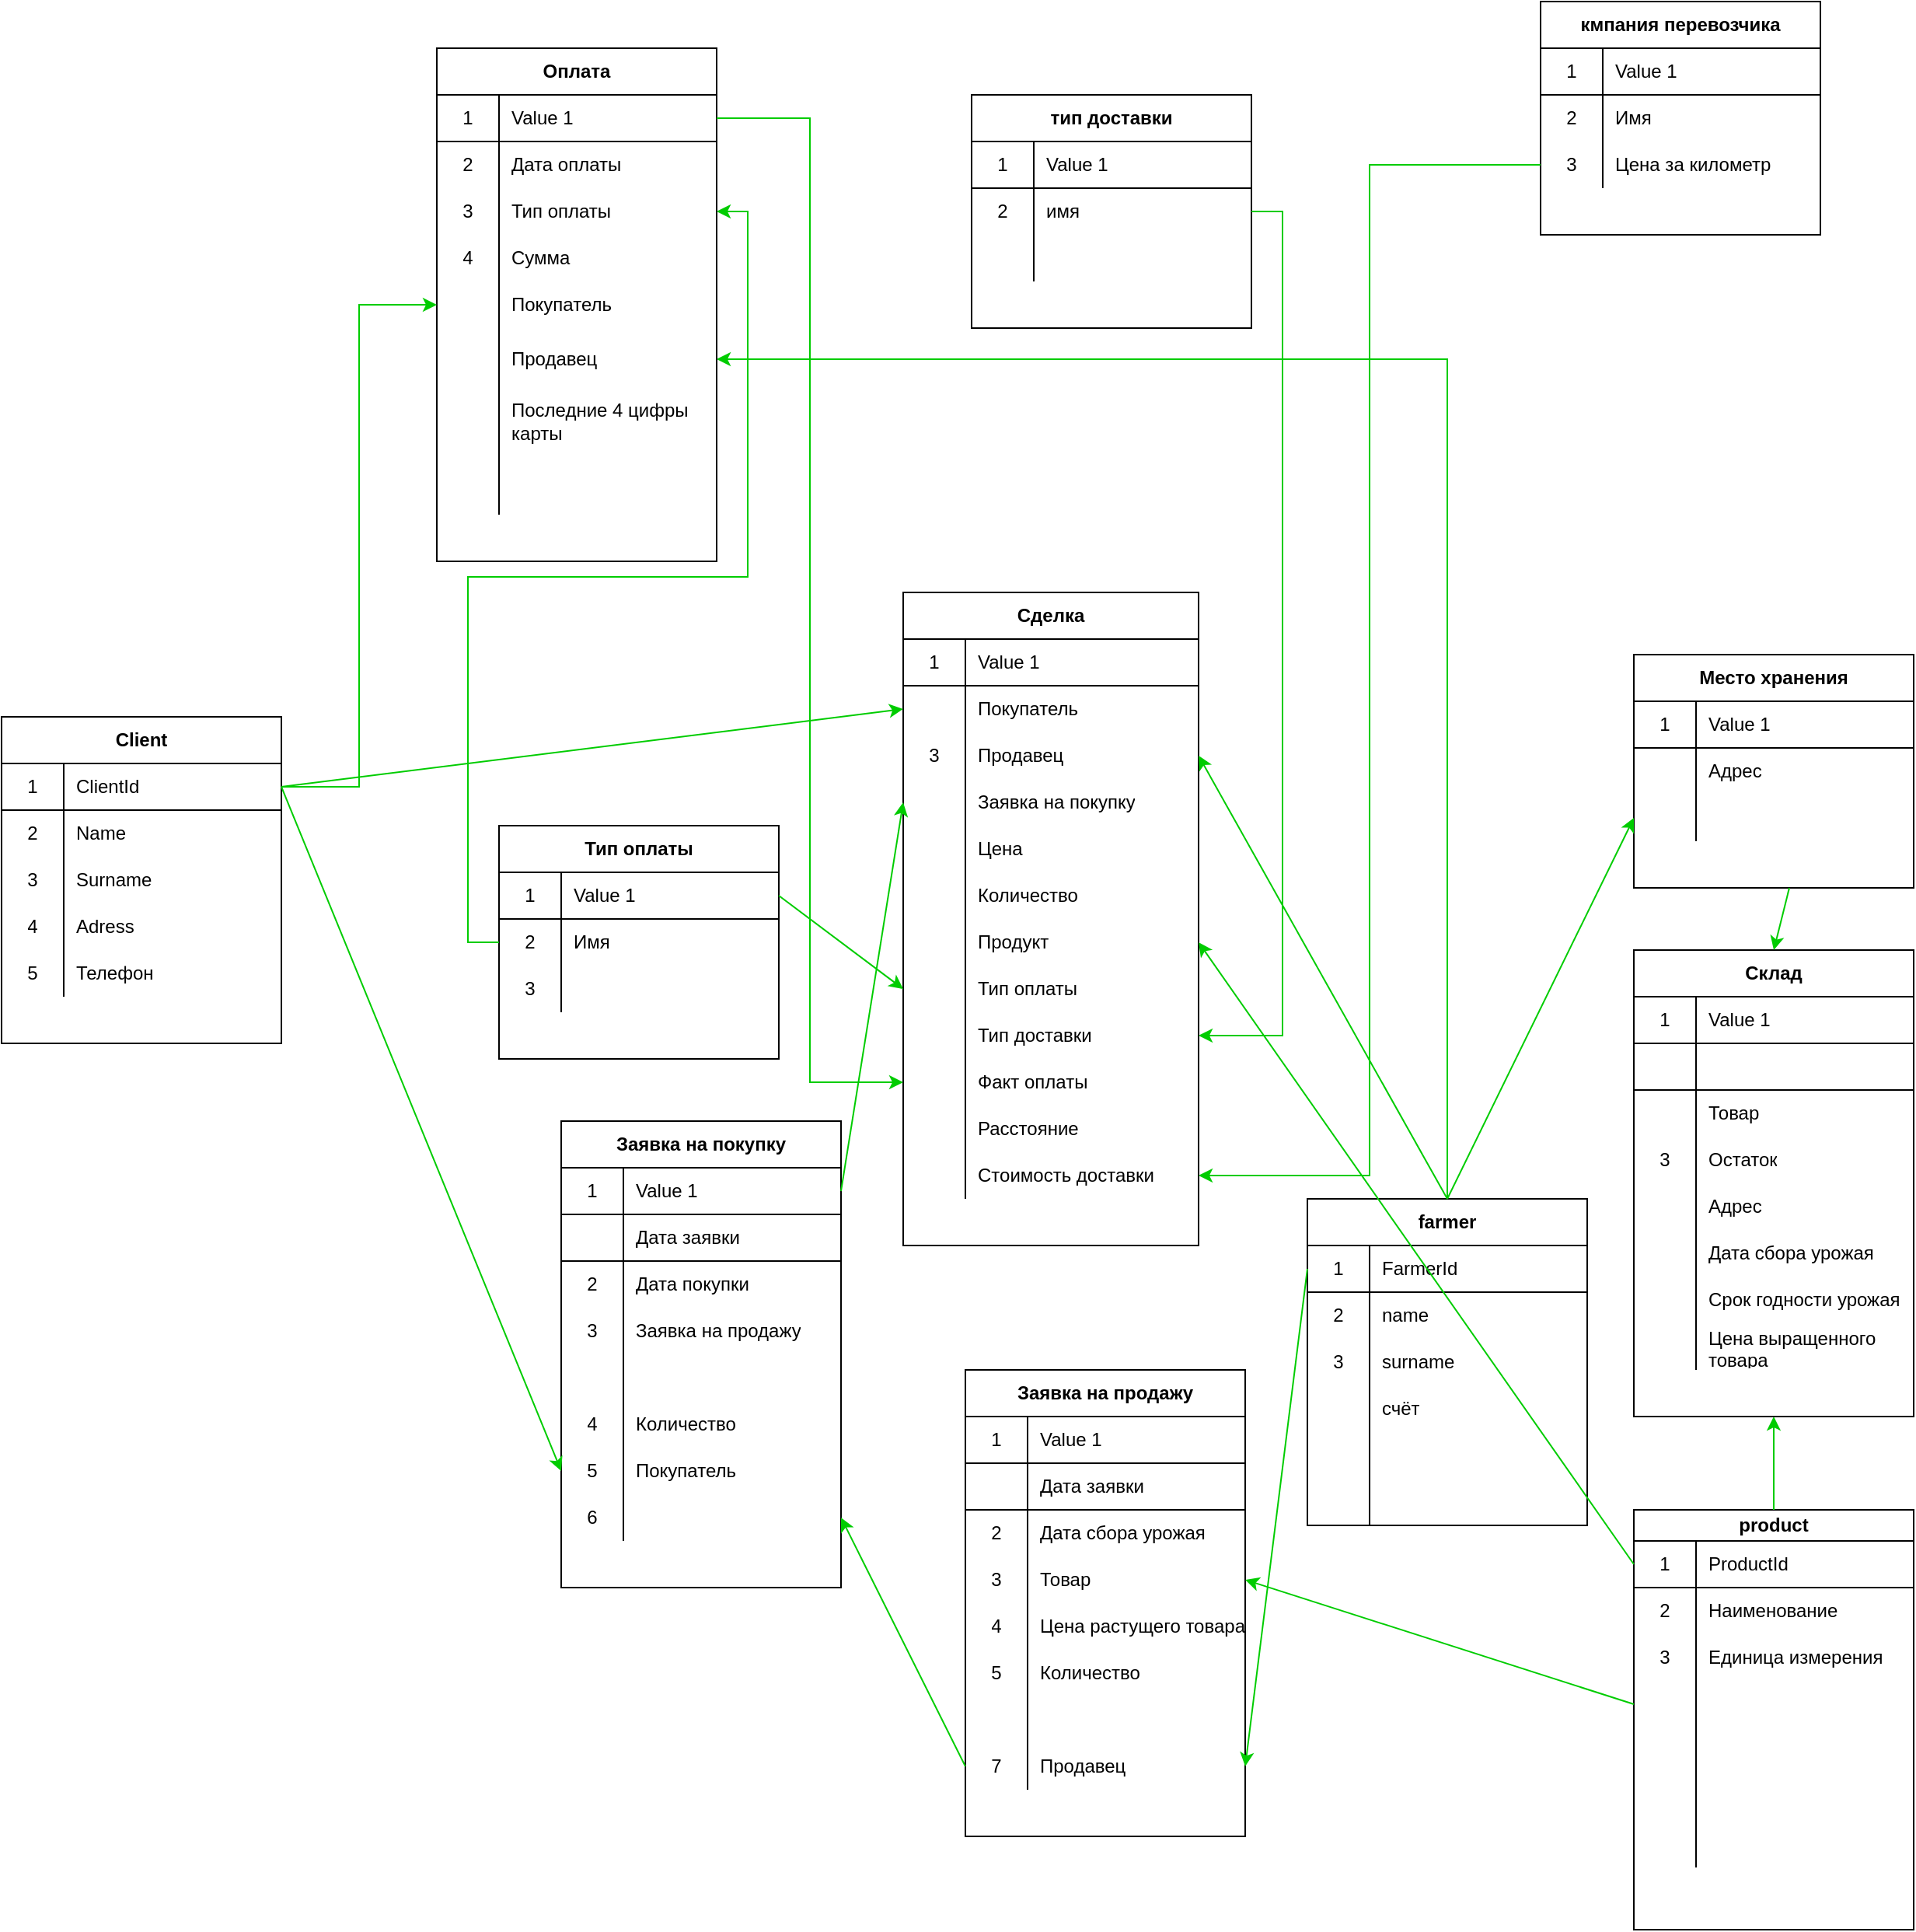 <mxfile version="14.5.1" type="device"><diagram id="_WjsFcFIw26JN7PaUA1c" name="Page-1"><mxGraphModel dx="2500" dy="2065" grid="1" gridSize="10" guides="1" tooltips="1" connect="1" arrows="1" fold="1" page="1" pageScale="1" pageWidth="827" pageHeight="1169" math="0" shadow="0"><root><mxCell id="0"/><mxCell id="1" parent="0"/><mxCell id="E3z8DyWBLzE9Ig16ejyY-11" value="Сделка" style="shape=table;html=1;whiteSpace=wrap;startSize=30;container=1;collapsible=0;childLayout=tableLayout;fixedRows=1;rowLines=0;fontStyle=1;align=center;" parent="1" vertex="1"><mxGeometry x="370" y="60" width="190" height="420" as="geometry"/></mxCell><mxCell id="E3z8DyWBLzE9Ig16ejyY-12" value="" style="shape=partialRectangle;html=1;whiteSpace=wrap;collapsible=0;dropTarget=0;pointerEvents=0;fillColor=none;top=0;left=0;bottom=1;right=0;points=[[0,0.5],[1,0.5]];portConstraint=eastwest;" parent="E3z8DyWBLzE9Ig16ejyY-11" vertex="1"><mxGeometry y="30" width="190" height="30" as="geometry"/></mxCell><mxCell id="E3z8DyWBLzE9Ig16ejyY-13" value="1" style="shape=partialRectangle;html=1;whiteSpace=wrap;connectable=0;fillColor=none;top=0;left=0;bottom=0;right=0;overflow=hidden;" parent="E3z8DyWBLzE9Ig16ejyY-12" vertex="1"><mxGeometry width="40" height="30" as="geometry"/></mxCell><mxCell id="E3z8DyWBLzE9Ig16ejyY-14" value="Value 1" style="shape=partialRectangle;html=1;whiteSpace=wrap;connectable=0;fillColor=none;top=0;left=0;bottom=0;right=0;align=left;spacingLeft=6;overflow=hidden;" parent="E3z8DyWBLzE9Ig16ejyY-12" vertex="1"><mxGeometry x="40" width="150" height="30" as="geometry"/></mxCell><mxCell id="E3z8DyWBLzE9Ig16ejyY-15" value="" style="shape=partialRectangle;html=1;whiteSpace=wrap;collapsible=0;dropTarget=0;pointerEvents=0;fillColor=none;top=0;left=0;bottom=0;right=0;points=[[0,0.5],[1,0.5]];portConstraint=eastwest;" parent="E3z8DyWBLzE9Ig16ejyY-11" vertex="1"><mxGeometry y="60" width="190" height="30" as="geometry"/></mxCell><mxCell id="E3z8DyWBLzE9Ig16ejyY-16" value="" style="shape=partialRectangle;html=1;whiteSpace=wrap;connectable=0;fillColor=none;top=0;left=0;bottom=0;right=0;overflow=hidden;" parent="E3z8DyWBLzE9Ig16ejyY-15" vertex="1"><mxGeometry width="40" height="30" as="geometry"/></mxCell><mxCell id="E3z8DyWBLzE9Ig16ejyY-17" value="Покупатель" style="shape=partialRectangle;html=1;whiteSpace=wrap;connectable=0;fillColor=none;top=0;left=0;bottom=0;right=0;align=left;spacingLeft=6;overflow=hidden;" parent="E3z8DyWBLzE9Ig16ejyY-15" vertex="1"><mxGeometry x="40" width="150" height="30" as="geometry"/></mxCell><mxCell id="E3z8DyWBLzE9Ig16ejyY-18" value="" style="shape=partialRectangle;html=1;whiteSpace=wrap;collapsible=0;dropTarget=0;pointerEvents=0;fillColor=none;top=0;left=0;bottom=0;right=0;points=[[0,0.5],[1,0.5]];portConstraint=eastwest;" parent="E3z8DyWBLzE9Ig16ejyY-11" vertex="1"><mxGeometry y="90" width="190" height="30" as="geometry"/></mxCell><mxCell id="E3z8DyWBLzE9Ig16ejyY-19" value="3" style="shape=partialRectangle;html=1;whiteSpace=wrap;connectable=0;fillColor=none;top=0;left=0;bottom=0;right=0;overflow=hidden;" parent="E3z8DyWBLzE9Ig16ejyY-18" vertex="1"><mxGeometry width="40" height="30" as="geometry"/></mxCell><mxCell id="E3z8DyWBLzE9Ig16ejyY-20" value="Продавец" style="shape=partialRectangle;html=1;whiteSpace=wrap;connectable=0;fillColor=none;top=0;left=0;bottom=0;right=0;align=left;spacingLeft=6;overflow=hidden;" parent="E3z8DyWBLzE9Ig16ejyY-18" vertex="1"><mxGeometry x="40" width="150" height="30" as="geometry"/></mxCell><mxCell id="E3z8DyWBLzE9Ig16ejyY-169" style="shape=partialRectangle;html=1;whiteSpace=wrap;collapsible=0;dropTarget=0;pointerEvents=0;fillColor=none;top=0;left=0;bottom=0;right=0;points=[[0,0.5],[1,0.5]];portConstraint=eastwest;" parent="E3z8DyWBLzE9Ig16ejyY-11" vertex="1"><mxGeometry y="120" width="190" height="30" as="geometry"/></mxCell><mxCell id="E3z8DyWBLzE9Ig16ejyY-170" style="shape=partialRectangle;html=1;whiteSpace=wrap;connectable=0;fillColor=none;top=0;left=0;bottom=0;right=0;overflow=hidden;" parent="E3z8DyWBLzE9Ig16ejyY-169" vertex="1"><mxGeometry width="40" height="30" as="geometry"/></mxCell><mxCell id="E3z8DyWBLzE9Ig16ejyY-171" value="Заявка на покупку" style="shape=partialRectangle;html=1;whiteSpace=wrap;connectable=0;fillColor=none;top=0;left=0;bottom=0;right=0;align=left;spacingLeft=6;overflow=hidden;" parent="E3z8DyWBLzE9Ig16ejyY-169" vertex="1"><mxGeometry x="40" width="150" height="30" as="geometry"/></mxCell><mxCell id="E3z8DyWBLzE9Ig16ejyY-172" style="shape=partialRectangle;html=1;whiteSpace=wrap;collapsible=0;dropTarget=0;pointerEvents=0;fillColor=none;top=0;left=0;bottom=0;right=0;points=[[0,0.5],[1,0.5]];portConstraint=eastwest;" parent="E3z8DyWBLzE9Ig16ejyY-11" vertex="1"><mxGeometry y="150" width="190" height="30" as="geometry"/></mxCell><mxCell id="E3z8DyWBLzE9Ig16ejyY-173" style="shape=partialRectangle;html=1;whiteSpace=wrap;connectable=0;fillColor=none;top=0;left=0;bottom=0;right=0;overflow=hidden;" parent="E3z8DyWBLzE9Ig16ejyY-172" vertex="1"><mxGeometry width="40" height="30" as="geometry"/></mxCell><mxCell id="E3z8DyWBLzE9Ig16ejyY-174" value="Цена" style="shape=partialRectangle;html=1;whiteSpace=wrap;connectable=0;fillColor=none;top=0;left=0;bottom=0;right=0;align=left;spacingLeft=6;overflow=hidden;" parent="E3z8DyWBLzE9Ig16ejyY-172" vertex="1"><mxGeometry x="40" width="150" height="30" as="geometry"/></mxCell><mxCell id="E3z8DyWBLzE9Ig16ejyY-175" style="shape=partialRectangle;html=1;whiteSpace=wrap;collapsible=0;dropTarget=0;pointerEvents=0;fillColor=none;top=0;left=0;bottom=0;right=0;points=[[0,0.5],[1,0.5]];portConstraint=eastwest;" parent="E3z8DyWBLzE9Ig16ejyY-11" vertex="1"><mxGeometry y="180" width="190" height="30" as="geometry"/></mxCell><mxCell id="E3z8DyWBLzE9Ig16ejyY-176" style="shape=partialRectangle;html=1;whiteSpace=wrap;connectable=0;fillColor=none;top=0;left=0;bottom=0;right=0;overflow=hidden;" parent="E3z8DyWBLzE9Ig16ejyY-175" vertex="1"><mxGeometry width="40" height="30" as="geometry"/></mxCell><mxCell id="E3z8DyWBLzE9Ig16ejyY-177" value="Количество" style="shape=partialRectangle;html=1;whiteSpace=wrap;connectable=0;fillColor=none;top=0;left=0;bottom=0;right=0;align=left;spacingLeft=6;overflow=hidden;" parent="E3z8DyWBLzE9Ig16ejyY-175" vertex="1"><mxGeometry x="40" width="150" height="30" as="geometry"/></mxCell><mxCell id="E3z8DyWBLzE9Ig16ejyY-178" style="shape=partialRectangle;html=1;whiteSpace=wrap;collapsible=0;dropTarget=0;pointerEvents=0;fillColor=none;top=0;left=0;bottom=0;right=0;points=[[0,0.5],[1,0.5]];portConstraint=eastwest;" parent="E3z8DyWBLzE9Ig16ejyY-11" vertex="1"><mxGeometry y="210" width="190" height="30" as="geometry"/></mxCell><mxCell id="E3z8DyWBLzE9Ig16ejyY-179" style="shape=partialRectangle;html=1;whiteSpace=wrap;connectable=0;fillColor=none;top=0;left=0;bottom=0;right=0;overflow=hidden;" parent="E3z8DyWBLzE9Ig16ejyY-178" vertex="1"><mxGeometry width="40" height="30" as="geometry"/></mxCell><mxCell id="E3z8DyWBLzE9Ig16ejyY-180" value="Продукт" style="shape=partialRectangle;html=1;whiteSpace=wrap;connectable=0;fillColor=none;top=0;left=0;bottom=0;right=0;align=left;spacingLeft=6;overflow=hidden;" parent="E3z8DyWBLzE9Ig16ejyY-178" vertex="1"><mxGeometry x="40" width="150" height="30" as="geometry"/></mxCell><mxCell id="E3z8DyWBLzE9Ig16ejyY-194" style="shape=partialRectangle;html=1;whiteSpace=wrap;collapsible=0;dropTarget=0;pointerEvents=0;fillColor=none;top=0;left=0;bottom=0;right=0;points=[[0,0.5],[1,0.5]];portConstraint=eastwest;" parent="E3z8DyWBLzE9Ig16ejyY-11" vertex="1"><mxGeometry y="240" width="190" height="30" as="geometry"/></mxCell><mxCell id="E3z8DyWBLzE9Ig16ejyY-195" style="shape=partialRectangle;html=1;whiteSpace=wrap;connectable=0;fillColor=none;top=0;left=0;bottom=0;right=0;overflow=hidden;" parent="E3z8DyWBLzE9Ig16ejyY-194" vertex="1"><mxGeometry width="40" height="30" as="geometry"/></mxCell><mxCell id="E3z8DyWBLzE9Ig16ejyY-196" value="Тип оплаты" style="shape=partialRectangle;html=1;whiteSpace=wrap;connectable=0;fillColor=none;top=0;left=0;bottom=0;right=0;align=left;spacingLeft=6;overflow=hidden;" parent="E3z8DyWBLzE9Ig16ejyY-194" vertex="1"><mxGeometry x="40" width="150" height="30" as="geometry"/></mxCell><mxCell id="E3z8DyWBLzE9Ig16ejyY-197" style="shape=partialRectangle;html=1;whiteSpace=wrap;collapsible=0;dropTarget=0;pointerEvents=0;fillColor=none;top=0;left=0;bottom=0;right=0;points=[[0,0.5],[1,0.5]];portConstraint=eastwest;" parent="E3z8DyWBLzE9Ig16ejyY-11" vertex="1"><mxGeometry y="270" width="190" height="30" as="geometry"/></mxCell><mxCell id="E3z8DyWBLzE9Ig16ejyY-198" style="shape=partialRectangle;html=1;whiteSpace=wrap;connectable=0;fillColor=none;top=0;left=0;bottom=0;right=0;overflow=hidden;" parent="E3z8DyWBLzE9Ig16ejyY-197" vertex="1"><mxGeometry width="40" height="30" as="geometry"/></mxCell><mxCell id="E3z8DyWBLzE9Ig16ejyY-199" value="Тип доставки" style="shape=partialRectangle;html=1;whiteSpace=wrap;connectable=0;fillColor=none;top=0;left=0;bottom=0;right=0;align=left;spacingLeft=6;overflow=hidden;" parent="E3z8DyWBLzE9Ig16ejyY-197" vertex="1"><mxGeometry x="40" width="150" height="30" as="geometry"/></mxCell><mxCell id="E3z8DyWBLzE9Ig16ejyY-200" style="shape=partialRectangle;html=1;whiteSpace=wrap;collapsible=0;dropTarget=0;pointerEvents=0;fillColor=none;top=0;left=0;bottom=0;right=0;points=[[0,0.5],[1,0.5]];portConstraint=eastwest;" parent="E3z8DyWBLzE9Ig16ejyY-11" vertex="1"><mxGeometry y="300" width="190" height="30" as="geometry"/></mxCell><mxCell id="E3z8DyWBLzE9Ig16ejyY-201" style="shape=partialRectangle;html=1;whiteSpace=wrap;connectable=0;fillColor=none;top=0;left=0;bottom=0;right=0;overflow=hidden;" parent="E3z8DyWBLzE9Ig16ejyY-200" vertex="1"><mxGeometry width="40" height="30" as="geometry"/></mxCell><mxCell id="E3z8DyWBLzE9Ig16ejyY-202" value="Факт оплаты" style="shape=partialRectangle;html=1;whiteSpace=wrap;connectable=0;fillColor=none;top=0;left=0;bottom=0;right=0;align=left;spacingLeft=6;overflow=hidden;" parent="E3z8DyWBLzE9Ig16ejyY-200" vertex="1"><mxGeometry x="40" width="150" height="30" as="geometry"/></mxCell><mxCell id="3ckzEcUefOI6oEWjLiWe-36" style="shape=partialRectangle;html=1;whiteSpace=wrap;collapsible=0;dropTarget=0;pointerEvents=0;fillColor=none;top=0;left=0;bottom=0;right=0;points=[[0,0.5],[1,0.5]];portConstraint=eastwest;" vertex="1" parent="E3z8DyWBLzE9Ig16ejyY-11"><mxGeometry y="330" width="190" height="30" as="geometry"/></mxCell><mxCell id="3ckzEcUefOI6oEWjLiWe-37" style="shape=partialRectangle;html=1;whiteSpace=wrap;connectable=0;fillColor=none;top=0;left=0;bottom=0;right=0;overflow=hidden;" vertex="1" parent="3ckzEcUefOI6oEWjLiWe-36"><mxGeometry width="40" height="30" as="geometry"/></mxCell><mxCell id="3ckzEcUefOI6oEWjLiWe-38" value="Расстояние" style="shape=partialRectangle;html=1;whiteSpace=wrap;connectable=0;fillColor=none;top=0;left=0;bottom=0;right=0;align=left;spacingLeft=6;overflow=hidden;" vertex="1" parent="3ckzEcUefOI6oEWjLiWe-36"><mxGeometry x="40" width="150" height="30" as="geometry"/></mxCell><mxCell id="3ckzEcUefOI6oEWjLiWe-40" style="shape=partialRectangle;html=1;whiteSpace=wrap;collapsible=0;dropTarget=0;pointerEvents=0;fillColor=none;top=0;left=0;bottom=0;right=0;points=[[0,0.5],[1,0.5]];portConstraint=eastwest;" vertex="1" parent="E3z8DyWBLzE9Ig16ejyY-11"><mxGeometry y="360" width="190" height="30" as="geometry"/></mxCell><mxCell id="3ckzEcUefOI6oEWjLiWe-41" style="shape=partialRectangle;html=1;whiteSpace=wrap;connectable=0;fillColor=none;top=0;left=0;bottom=0;right=0;overflow=hidden;" vertex="1" parent="3ckzEcUefOI6oEWjLiWe-40"><mxGeometry width="40" height="30" as="geometry"/></mxCell><mxCell id="3ckzEcUefOI6oEWjLiWe-42" value="Стоимость доставки" style="shape=partialRectangle;html=1;whiteSpace=wrap;connectable=0;fillColor=none;top=0;left=0;bottom=0;right=0;align=left;spacingLeft=6;overflow=hidden;" vertex="1" parent="3ckzEcUefOI6oEWjLiWe-40"><mxGeometry x="40" width="150" height="30" as="geometry"/></mxCell><mxCell id="E3z8DyWBLzE9Ig16ejyY-21" value="Client" style="shape=table;html=1;whiteSpace=wrap;startSize=30;container=1;collapsible=0;childLayout=tableLayout;fixedRows=1;rowLines=0;fontStyle=1;align=center;" parent="1" vertex="1"><mxGeometry x="-210" y="140" width="180" height="210" as="geometry"/></mxCell><mxCell id="E3z8DyWBLzE9Ig16ejyY-22" value="" style="shape=partialRectangle;html=1;whiteSpace=wrap;collapsible=0;dropTarget=0;pointerEvents=0;fillColor=none;top=0;left=0;bottom=1;right=0;points=[[0,0.5],[1,0.5]];portConstraint=eastwest;" parent="E3z8DyWBLzE9Ig16ejyY-21" vertex="1"><mxGeometry y="30" width="180" height="30" as="geometry"/></mxCell><mxCell id="E3z8DyWBLzE9Ig16ejyY-23" value="1" style="shape=partialRectangle;html=1;whiteSpace=wrap;connectable=0;fillColor=none;top=0;left=0;bottom=0;right=0;overflow=hidden;" parent="E3z8DyWBLzE9Ig16ejyY-22" vertex="1"><mxGeometry width="40" height="30" as="geometry"/></mxCell><mxCell id="E3z8DyWBLzE9Ig16ejyY-24" value="ClientId" style="shape=partialRectangle;html=1;whiteSpace=wrap;connectable=0;fillColor=none;top=0;left=0;bottom=0;right=0;align=left;spacingLeft=6;overflow=hidden;" parent="E3z8DyWBLzE9Ig16ejyY-22" vertex="1"><mxGeometry x="40" width="140" height="30" as="geometry"/></mxCell><mxCell id="E3z8DyWBLzE9Ig16ejyY-25" value="" style="shape=partialRectangle;html=1;whiteSpace=wrap;collapsible=0;dropTarget=0;pointerEvents=0;fillColor=none;top=0;left=0;bottom=0;right=0;points=[[0,0.5],[1,0.5]];portConstraint=eastwest;" parent="E3z8DyWBLzE9Ig16ejyY-21" vertex="1"><mxGeometry y="60" width="180" height="30" as="geometry"/></mxCell><mxCell id="E3z8DyWBLzE9Ig16ejyY-26" value="2" style="shape=partialRectangle;html=1;whiteSpace=wrap;connectable=0;fillColor=none;top=0;left=0;bottom=0;right=0;overflow=hidden;" parent="E3z8DyWBLzE9Ig16ejyY-25" vertex="1"><mxGeometry width="40" height="30" as="geometry"/></mxCell><mxCell id="E3z8DyWBLzE9Ig16ejyY-27" value="Name" style="shape=partialRectangle;html=1;whiteSpace=wrap;connectable=0;fillColor=none;top=0;left=0;bottom=0;right=0;align=left;spacingLeft=6;overflow=hidden;" parent="E3z8DyWBLzE9Ig16ejyY-25" vertex="1"><mxGeometry x="40" width="140" height="30" as="geometry"/></mxCell><mxCell id="E3z8DyWBLzE9Ig16ejyY-28" value="" style="shape=partialRectangle;html=1;whiteSpace=wrap;collapsible=0;dropTarget=0;pointerEvents=0;fillColor=none;top=0;left=0;bottom=0;right=0;points=[[0,0.5],[1,0.5]];portConstraint=eastwest;" parent="E3z8DyWBLzE9Ig16ejyY-21" vertex="1"><mxGeometry y="90" width="180" height="30" as="geometry"/></mxCell><mxCell id="E3z8DyWBLzE9Ig16ejyY-29" value="3" style="shape=partialRectangle;html=1;whiteSpace=wrap;connectable=0;fillColor=none;top=0;left=0;bottom=0;right=0;overflow=hidden;" parent="E3z8DyWBLzE9Ig16ejyY-28" vertex="1"><mxGeometry width="40" height="30" as="geometry"/></mxCell><mxCell id="E3z8DyWBLzE9Ig16ejyY-30" value="Surname" style="shape=partialRectangle;html=1;whiteSpace=wrap;connectable=0;fillColor=none;top=0;left=0;bottom=0;right=0;align=left;spacingLeft=6;overflow=hidden;" parent="E3z8DyWBLzE9Ig16ejyY-28" vertex="1"><mxGeometry x="40" width="140" height="30" as="geometry"/></mxCell><mxCell id="E3z8DyWBLzE9Ig16ejyY-41" style="shape=partialRectangle;html=1;whiteSpace=wrap;collapsible=0;dropTarget=0;pointerEvents=0;fillColor=none;top=0;left=0;bottom=0;right=0;points=[[0,0.5],[1,0.5]];portConstraint=eastwest;" parent="E3z8DyWBLzE9Ig16ejyY-21" vertex="1"><mxGeometry y="120" width="180" height="30" as="geometry"/></mxCell><mxCell id="E3z8DyWBLzE9Ig16ejyY-42" value="4" style="shape=partialRectangle;html=1;whiteSpace=wrap;connectable=0;fillColor=none;top=0;left=0;bottom=0;right=0;overflow=hidden;" parent="E3z8DyWBLzE9Ig16ejyY-41" vertex="1"><mxGeometry width="40" height="30" as="geometry"/></mxCell><mxCell id="E3z8DyWBLzE9Ig16ejyY-43" value="Adress" style="shape=partialRectangle;html=1;whiteSpace=wrap;connectable=0;fillColor=none;top=0;left=0;bottom=0;right=0;align=left;spacingLeft=6;overflow=hidden;" parent="E3z8DyWBLzE9Ig16ejyY-41" vertex="1"><mxGeometry x="40" width="140" height="30" as="geometry"/></mxCell><mxCell id="E3z8DyWBLzE9Ig16ejyY-44" style="shape=partialRectangle;html=1;whiteSpace=wrap;collapsible=0;dropTarget=0;pointerEvents=0;fillColor=none;top=0;left=0;bottom=0;right=0;points=[[0,0.5],[1,0.5]];portConstraint=eastwest;" parent="E3z8DyWBLzE9Ig16ejyY-21" vertex="1"><mxGeometry y="150" width="180" height="30" as="geometry"/></mxCell><mxCell id="E3z8DyWBLzE9Ig16ejyY-45" value="5" style="shape=partialRectangle;html=1;whiteSpace=wrap;connectable=0;fillColor=none;top=0;left=0;bottom=0;right=0;overflow=hidden;" parent="E3z8DyWBLzE9Ig16ejyY-44" vertex="1"><mxGeometry width="40" height="30" as="geometry"/></mxCell><mxCell id="E3z8DyWBLzE9Ig16ejyY-46" value="Телефон" style="shape=partialRectangle;html=1;whiteSpace=wrap;connectable=0;fillColor=none;top=0;left=0;bottom=0;right=0;align=left;spacingLeft=6;overflow=hidden;" parent="E3z8DyWBLzE9Ig16ejyY-44" vertex="1"><mxGeometry x="40" width="140" height="30" as="geometry"/></mxCell><mxCell id="MtiIf1e9qOytLjsN3L4K-23" style="edgeStyle=orthogonalEdgeStyle;rounded=0;orthogonalLoop=1;jettySize=auto;html=1;exitX=0.5;exitY=0;exitDx=0;exitDy=0;entryX=1;entryY=0.5;entryDx=0;entryDy=0;strokeColor=#00CC00;" parent="1" source="E3z8DyWBLzE9Ig16ejyY-31" target="MtiIf1e9qOytLjsN3L4K-19" edge="1"><mxGeometry relative="1" as="geometry"/></mxCell><mxCell id="E3z8DyWBLzE9Ig16ejyY-31" value="farmer" style="shape=table;html=1;whiteSpace=wrap;startSize=30;container=1;collapsible=0;childLayout=tableLayout;fixedRows=1;rowLines=0;fontStyle=1;align=center;" parent="1" vertex="1"><mxGeometry x="630" y="450" width="180" height="210" as="geometry"/></mxCell><mxCell id="E3z8DyWBLzE9Ig16ejyY-32" value="" style="shape=partialRectangle;html=1;whiteSpace=wrap;collapsible=0;dropTarget=0;pointerEvents=0;fillColor=none;top=0;left=0;bottom=1;right=0;points=[[0,0.5],[1,0.5]];portConstraint=eastwest;" parent="E3z8DyWBLzE9Ig16ejyY-31" vertex="1"><mxGeometry y="30" width="180" height="30" as="geometry"/></mxCell><mxCell id="E3z8DyWBLzE9Ig16ejyY-33" value="1" style="shape=partialRectangle;html=1;whiteSpace=wrap;connectable=0;fillColor=none;top=0;left=0;bottom=0;right=0;overflow=hidden;" parent="E3z8DyWBLzE9Ig16ejyY-32" vertex="1"><mxGeometry width="40" height="30" as="geometry"/></mxCell><mxCell id="E3z8DyWBLzE9Ig16ejyY-34" value="FarmerId" style="shape=partialRectangle;html=1;whiteSpace=wrap;connectable=0;fillColor=none;top=0;left=0;bottom=0;right=0;align=left;spacingLeft=6;overflow=hidden;" parent="E3z8DyWBLzE9Ig16ejyY-32" vertex="1"><mxGeometry x="40" width="140" height="30" as="geometry"/></mxCell><mxCell id="E3z8DyWBLzE9Ig16ejyY-35" value="" style="shape=partialRectangle;html=1;whiteSpace=wrap;collapsible=0;dropTarget=0;pointerEvents=0;fillColor=none;top=0;left=0;bottom=0;right=0;points=[[0,0.5],[1,0.5]];portConstraint=eastwest;" parent="E3z8DyWBLzE9Ig16ejyY-31" vertex="1"><mxGeometry y="60" width="180" height="30" as="geometry"/></mxCell><mxCell id="E3z8DyWBLzE9Ig16ejyY-36" value="2" style="shape=partialRectangle;html=1;whiteSpace=wrap;connectable=0;fillColor=none;top=0;left=0;bottom=0;right=0;overflow=hidden;" parent="E3z8DyWBLzE9Ig16ejyY-35" vertex="1"><mxGeometry width="40" height="30" as="geometry"/></mxCell><mxCell id="E3z8DyWBLzE9Ig16ejyY-37" value="name" style="shape=partialRectangle;html=1;whiteSpace=wrap;connectable=0;fillColor=none;top=0;left=0;bottom=0;right=0;align=left;spacingLeft=6;overflow=hidden;" parent="E3z8DyWBLzE9Ig16ejyY-35" vertex="1"><mxGeometry x="40" width="140" height="30" as="geometry"/></mxCell><mxCell id="E3z8DyWBLzE9Ig16ejyY-38" value="" style="shape=partialRectangle;html=1;whiteSpace=wrap;collapsible=0;dropTarget=0;pointerEvents=0;fillColor=none;top=0;left=0;bottom=0;right=0;points=[[0,0.5],[1,0.5]];portConstraint=eastwest;" parent="E3z8DyWBLzE9Ig16ejyY-31" vertex="1"><mxGeometry y="90" width="180" height="30" as="geometry"/></mxCell><mxCell id="E3z8DyWBLzE9Ig16ejyY-39" value="3" style="shape=partialRectangle;html=1;whiteSpace=wrap;connectable=0;fillColor=none;top=0;left=0;bottom=0;right=0;overflow=hidden;" parent="E3z8DyWBLzE9Ig16ejyY-38" vertex="1"><mxGeometry width="40" height="30" as="geometry"/></mxCell><mxCell id="E3z8DyWBLzE9Ig16ejyY-40" value="surname" style="shape=partialRectangle;html=1;whiteSpace=wrap;connectable=0;fillColor=none;top=0;left=0;bottom=0;right=0;align=left;spacingLeft=6;overflow=hidden;" parent="E3z8DyWBLzE9Ig16ejyY-38" vertex="1"><mxGeometry x="40" width="140" height="30" as="geometry"/></mxCell><mxCell id="3ckzEcUefOI6oEWjLiWe-7" style="shape=partialRectangle;html=1;whiteSpace=wrap;collapsible=0;dropTarget=0;pointerEvents=0;fillColor=none;top=0;left=0;bottom=0;right=0;points=[[0,0.5],[1,0.5]];portConstraint=eastwest;" vertex="1" parent="E3z8DyWBLzE9Ig16ejyY-31"><mxGeometry y="120" width="180" height="30" as="geometry"/></mxCell><mxCell id="3ckzEcUefOI6oEWjLiWe-8" style="shape=partialRectangle;html=1;whiteSpace=wrap;connectable=0;fillColor=none;top=0;left=0;bottom=0;right=0;overflow=hidden;" vertex="1" parent="3ckzEcUefOI6oEWjLiWe-7"><mxGeometry width="40" height="30" as="geometry"/></mxCell><mxCell id="3ckzEcUefOI6oEWjLiWe-9" value="счёт" style="shape=partialRectangle;html=1;whiteSpace=wrap;connectable=0;fillColor=none;top=0;left=0;bottom=0;right=0;align=left;spacingLeft=6;overflow=hidden;" vertex="1" parent="3ckzEcUefOI6oEWjLiWe-7"><mxGeometry x="40" width="140" height="30" as="geometry"/></mxCell><mxCell id="3ckzEcUefOI6oEWjLiWe-10" style="shape=partialRectangle;html=1;whiteSpace=wrap;collapsible=0;dropTarget=0;pointerEvents=0;fillColor=none;top=0;left=0;bottom=0;right=0;points=[[0,0.5],[1,0.5]];portConstraint=eastwest;" vertex="1" parent="E3z8DyWBLzE9Ig16ejyY-31"><mxGeometry y="150" width="180" height="30" as="geometry"/></mxCell><mxCell id="3ckzEcUefOI6oEWjLiWe-11" style="shape=partialRectangle;html=1;whiteSpace=wrap;connectable=0;fillColor=none;top=0;left=0;bottom=0;right=0;overflow=hidden;" vertex="1" parent="3ckzEcUefOI6oEWjLiWe-10"><mxGeometry width="40" height="30" as="geometry"/></mxCell><mxCell id="3ckzEcUefOI6oEWjLiWe-12" value="" style="shape=partialRectangle;html=1;whiteSpace=wrap;connectable=0;fillColor=none;top=0;left=0;bottom=0;right=0;align=left;spacingLeft=6;overflow=hidden;" vertex="1" parent="3ckzEcUefOI6oEWjLiWe-10"><mxGeometry x="40" width="140" height="30" as="geometry"/></mxCell><mxCell id="3ckzEcUefOI6oEWjLiWe-13" style="shape=partialRectangle;html=1;whiteSpace=wrap;collapsible=0;dropTarget=0;pointerEvents=0;fillColor=none;top=0;left=0;bottom=0;right=0;points=[[0,0.5],[1,0.5]];portConstraint=eastwest;" vertex="1" parent="E3z8DyWBLzE9Ig16ejyY-31"><mxGeometry y="180" width="180" height="30" as="geometry"/></mxCell><mxCell id="3ckzEcUefOI6oEWjLiWe-14" style="shape=partialRectangle;html=1;whiteSpace=wrap;connectable=0;fillColor=none;top=0;left=0;bottom=0;right=0;overflow=hidden;" vertex="1" parent="3ckzEcUefOI6oEWjLiWe-13"><mxGeometry width="40" height="30" as="geometry"/></mxCell><mxCell id="3ckzEcUefOI6oEWjLiWe-15" style="shape=partialRectangle;html=1;whiteSpace=wrap;connectable=0;fillColor=none;top=0;left=0;bottom=0;right=0;align=left;spacingLeft=6;overflow=hidden;" vertex="1" parent="3ckzEcUefOI6oEWjLiWe-13"><mxGeometry x="40" width="140" height="30" as="geometry"/></mxCell><mxCell id="E3z8DyWBLzE9Ig16ejyY-47" value="product" style="shape=table;html=1;whiteSpace=wrap;startSize=20;container=1;collapsible=0;childLayout=tableLayout;fixedRows=1;rowLines=0;fontStyle=1;align=center;" parent="1" vertex="1"><mxGeometry x="840" y="650" width="180" height="270" as="geometry"/></mxCell><mxCell id="E3z8DyWBLzE9Ig16ejyY-48" value="" style="shape=partialRectangle;html=1;whiteSpace=wrap;collapsible=0;dropTarget=0;pointerEvents=0;fillColor=none;top=0;left=0;bottom=1;right=0;points=[[0,0.5],[1,0.5]];portConstraint=eastwest;" parent="E3z8DyWBLzE9Ig16ejyY-47" vertex="1"><mxGeometry y="20" width="180" height="30" as="geometry"/></mxCell><mxCell id="E3z8DyWBLzE9Ig16ejyY-49" value="1" style="shape=partialRectangle;html=1;whiteSpace=wrap;connectable=0;fillColor=none;top=0;left=0;bottom=0;right=0;overflow=hidden;" parent="E3z8DyWBLzE9Ig16ejyY-48" vertex="1"><mxGeometry width="40" height="30" as="geometry"/></mxCell><mxCell id="E3z8DyWBLzE9Ig16ejyY-50" value="ProductId" style="shape=partialRectangle;html=1;whiteSpace=wrap;connectable=0;fillColor=none;top=0;left=0;bottom=0;right=0;align=left;spacingLeft=6;overflow=hidden;" parent="E3z8DyWBLzE9Ig16ejyY-48" vertex="1"><mxGeometry x="40" width="140" height="30" as="geometry"/></mxCell><mxCell id="E3z8DyWBLzE9Ig16ejyY-51" value="" style="shape=partialRectangle;html=1;whiteSpace=wrap;collapsible=0;dropTarget=0;pointerEvents=0;fillColor=none;top=0;left=0;bottom=0;right=0;points=[[0,0.5],[1,0.5]];portConstraint=eastwest;" parent="E3z8DyWBLzE9Ig16ejyY-47" vertex="1"><mxGeometry y="50" width="180" height="30" as="geometry"/></mxCell><mxCell id="E3z8DyWBLzE9Ig16ejyY-52" value="2" style="shape=partialRectangle;html=1;whiteSpace=wrap;connectable=0;fillColor=none;top=0;left=0;bottom=0;right=0;overflow=hidden;" parent="E3z8DyWBLzE9Ig16ejyY-51" vertex="1"><mxGeometry width="40" height="30" as="geometry"/></mxCell><mxCell id="E3z8DyWBLzE9Ig16ejyY-53" value="Наименование" style="shape=partialRectangle;html=1;whiteSpace=wrap;connectable=0;fillColor=none;top=0;left=0;bottom=0;right=0;align=left;spacingLeft=6;overflow=hidden;" parent="E3z8DyWBLzE9Ig16ejyY-51" vertex="1"><mxGeometry x="40" width="140" height="30" as="geometry"/></mxCell><mxCell id="E3z8DyWBLzE9Ig16ejyY-54" value="" style="shape=partialRectangle;html=1;whiteSpace=wrap;collapsible=0;dropTarget=0;pointerEvents=0;fillColor=none;top=0;left=0;bottom=0;right=0;points=[[0,0.5],[1,0.5]];portConstraint=eastwest;" parent="E3z8DyWBLzE9Ig16ejyY-47" vertex="1"><mxGeometry y="80" width="180" height="30" as="geometry"/></mxCell><mxCell id="E3z8DyWBLzE9Ig16ejyY-55" value="3" style="shape=partialRectangle;html=1;whiteSpace=wrap;connectable=0;fillColor=none;top=0;left=0;bottom=0;right=0;overflow=hidden;" parent="E3z8DyWBLzE9Ig16ejyY-54" vertex="1"><mxGeometry width="40" height="30" as="geometry"/></mxCell><mxCell id="E3z8DyWBLzE9Ig16ejyY-56" value="Единица измерения" style="shape=partialRectangle;html=1;whiteSpace=wrap;connectable=0;fillColor=none;top=0;left=0;bottom=0;right=0;align=left;spacingLeft=6;overflow=hidden;" parent="E3z8DyWBLzE9Ig16ejyY-54" vertex="1"><mxGeometry x="40" width="140" height="30" as="geometry"/></mxCell><mxCell id="E3z8DyWBLzE9Ig16ejyY-57" style="shape=partialRectangle;html=1;whiteSpace=wrap;collapsible=0;dropTarget=0;pointerEvents=0;fillColor=none;top=0;left=0;bottom=0;right=0;points=[[0,0.5],[1,0.5]];portConstraint=eastwest;" parent="E3z8DyWBLzE9Ig16ejyY-47" vertex="1"><mxGeometry y="110" width="180" height="30" as="geometry"/></mxCell><mxCell id="E3z8DyWBLzE9Ig16ejyY-58" value="" style="shape=partialRectangle;html=1;whiteSpace=wrap;connectable=0;fillColor=none;top=0;left=0;bottom=0;right=0;overflow=hidden;" parent="E3z8DyWBLzE9Ig16ejyY-57" vertex="1"><mxGeometry width="40" height="30" as="geometry"/></mxCell><mxCell id="E3z8DyWBLzE9Ig16ejyY-59" value="" style="shape=partialRectangle;html=1;whiteSpace=wrap;connectable=0;fillColor=none;top=0;left=0;bottom=0;right=0;align=left;spacingLeft=6;overflow=hidden;" parent="E3z8DyWBLzE9Ig16ejyY-57" vertex="1"><mxGeometry x="40" width="140" height="30" as="geometry"/></mxCell><mxCell id="E3z8DyWBLzE9Ig16ejyY-60" style="shape=partialRectangle;html=1;whiteSpace=wrap;collapsible=0;dropTarget=0;pointerEvents=0;fillColor=none;top=0;left=0;bottom=0;right=0;points=[[0,0.5],[1,0.5]];portConstraint=eastwest;" parent="E3z8DyWBLzE9Ig16ejyY-47" vertex="1"><mxGeometry y="140" width="180" height="30" as="geometry"/></mxCell><mxCell id="E3z8DyWBLzE9Ig16ejyY-61" value="" style="shape=partialRectangle;html=1;whiteSpace=wrap;connectable=0;fillColor=none;top=0;left=0;bottom=0;right=0;overflow=hidden;" parent="E3z8DyWBLzE9Ig16ejyY-60" vertex="1"><mxGeometry width="40" height="30" as="geometry"/></mxCell><mxCell id="E3z8DyWBLzE9Ig16ejyY-62" value="" style="shape=partialRectangle;html=1;whiteSpace=wrap;connectable=0;fillColor=none;top=0;left=0;bottom=0;right=0;align=left;spacingLeft=6;overflow=hidden;" parent="E3z8DyWBLzE9Ig16ejyY-60" vertex="1"><mxGeometry x="40" width="140" height="30" as="geometry"/></mxCell><mxCell id="E3z8DyWBLzE9Ig16ejyY-63" style="shape=partialRectangle;html=1;whiteSpace=wrap;collapsible=0;dropTarget=0;pointerEvents=0;fillColor=none;top=0;left=0;bottom=0;right=0;points=[[0,0.5],[1,0.5]];portConstraint=eastwest;" parent="E3z8DyWBLzE9Ig16ejyY-47" vertex="1"><mxGeometry y="170" width="180" height="30" as="geometry"/></mxCell><mxCell id="E3z8DyWBLzE9Ig16ejyY-64" value="" style="shape=partialRectangle;html=1;whiteSpace=wrap;connectable=0;fillColor=none;top=0;left=0;bottom=0;right=0;overflow=hidden;" parent="E3z8DyWBLzE9Ig16ejyY-63" vertex="1"><mxGeometry width="40" height="30" as="geometry"/></mxCell><mxCell id="E3z8DyWBLzE9Ig16ejyY-65" value="" style="shape=partialRectangle;html=1;whiteSpace=wrap;connectable=0;fillColor=none;top=0;left=0;bottom=0;right=0;align=left;spacingLeft=6;overflow=hidden;" parent="E3z8DyWBLzE9Ig16ejyY-63" vertex="1"><mxGeometry x="40" width="140" height="30" as="geometry"/></mxCell><mxCell id="E3z8DyWBLzE9Ig16ejyY-66" style="shape=partialRectangle;html=1;whiteSpace=wrap;collapsible=0;dropTarget=0;pointerEvents=0;fillColor=none;top=0;left=0;bottom=0;right=0;points=[[0,0.5],[1,0.5]];portConstraint=eastwest;" parent="E3z8DyWBLzE9Ig16ejyY-47" vertex="1"><mxGeometry y="200" width="180" height="30" as="geometry"/></mxCell><mxCell id="E3z8DyWBLzE9Ig16ejyY-67" value="" style="shape=partialRectangle;html=1;whiteSpace=wrap;connectable=0;fillColor=none;top=0;left=0;bottom=0;right=0;overflow=hidden;" parent="E3z8DyWBLzE9Ig16ejyY-66" vertex="1"><mxGeometry width="40" height="30" as="geometry"/></mxCell><mxCell id="E3z8DyWBLzE9Ig16ejyY-68" style="shape=partialRectangle;html=1;whiteSpace=wrap;connectable=0;fillColor=none;top=0;left=0;bottom=0;right=0;align=left;spacingLeft=6;overflow=hidden;" parent="E3z8DyWBLzE9Ig16ejyY-66" vertex="1"><mxGeometry x="40" width="140" height="30" as="geometry"/></mxCell><mxCell id="E3z8DyWBLzE9Ig16ejyY-69" value="Заявка на покупку" style="shape=table;html=1;whiteSpace=wrap;startSize=30;container=1;collapsible=0;childLayout=tableLayout;fixedRows=1;rowLines=0;fontStyle=1;align=center;" parent="1" vertex="1"><mxGeometry x="150" y="400" width="180" height="300" as="geometry"/></mxCell><mxCell id="E3z8DyWBLzE9Ig16ejyY-70" value="" style="shape=partialRectangle;html=1;whiteSpace=wrap;collapsible=0;dropTarget=0;pointerEvents=0;fillColor=none;top=0;left=0;bottom=1;right=0;points=[[0,0.5],[1,0.5]];portConstraint=eastwest;" parent="E3z8DyWBLzE9Ig16ejyY-69" vertex="1"><mxGeometry y="30" width="180" height="30" as="geometry"/></mxCell><mxCell id="E3z8DyWBLzE9Ig16ejyY-71" value="1" style="shape=partialRectangle;html=1;whiteSpace=wrap;connectable=0;fillColor=none;top=0;left=0;bottom=0;right=0;overflow=hidden;" parent="E3z8DyWBLzE9Ig16ejyY-70" vertex="1"><mxGeometry width="40" height="30" as="geometry"/></mxCell><mxCell id="E3z8DyWBLzE9Ig16ejyY-72" value="Value 1" style="shape=partialRectangle;html=1;whiteSpace=wrap;connectable=0;fillColor=none;top=0;left=0;bottom=0;right=0;align=left;spacingLeft=6;overflow=hidden;" parent="E3z8DyWBLzE9Ig16ejyY-70" vertex="1"><mxGeometry x="40" width="140" height="30" as="geometry"/></mxCell><mxCell id="E3z8DyWBLzE9Ig16ejyY-94" style="shape=partialRectangle;html=1;whiteSpace=wrap;collapsible=0;dropTarget=0;pointerEvents=0;fillColor=none;top=0;left=0;bottom=1;right=0;points=[[0,0.5],[1,0.5]];portConstraint=eastwest;" parent="E3z8DyWBLzE9Ig16ejyY-69" vertex="1"><mxGeometry y="60" width="180" height="30" as="geometry"/></mxCell><mxCell id="E3z8DyWBLzE9Ig16ejyY-95" style="shape=partialRectangle;html=1;whiteSpace=wrap;connectable=0;fillColor=none;top=0;left=0;bottom=0;right=0;overflow=hidden;" parent="E3z8DyWBLzE9Ig16ejyY-94" vertex="1"><mxGeometry width="40" height="30" as="geometry"/></mxCell><mxCell id="E3z8DyWBLzE9Ig16ejyY-96" value="Дата заявки" style="shape=partialRectangle;html=1;whiteSpace=wrap;connectable=0;fillColor=none;top=0;left=0;bottom=0;right=0;align=left;spacingLeft=6;overflow=hidden;" parent="E3z8DyWBLzE9Ig16ejyY-94" vertex="1"><mxGeometry x="40" width="140" height="30" as="geometry"/></mxCell><mxCell id="E3z8DyWBLzE9Ig16ejyY-73" value="" style="shape=partialRectangle;html=1;whiteSpace=wrap;collapsible=0;dropTarget=0;pointerEvents=0;fillColor=none;top=0;left=0;bottom=0;right=0;points=[[0,0.5],[1,0.5]];portConstraint=eastwest;" parent="E3z8DyWBLzE9Ig16ejyY-69" vertex="1"><mxGeometry y="90" width="180" height="30" as="geometry"/></mxCell><mxCell id="E3z8DyWBLzE9Ig16ejyY-74" value="2" style="shape=partialRectangle;html=1;whiteSpace=wrap;connectable=0;fillColor=none;top=0;left=0;bottom=0;right=0;overflow=hidden;" parent="E3z8DyWBLzE9Ig16ejyY-73" vertex="1"><mxGeometry width="40" height="30" as="geometry"/></mxCell><mxCell id="E3z8DyWBLzE9Ig16ejyY-75" value="Дата покупки" style="shape=partialRectangle;html=1;whiteSpace=wrap;connectable=0;fillColor=none;top=0;left=0;bottom=0;right=0;align=left;spacingLeft=6;overflow=hidden;" parent="E3z8DyWBLzE9Ig16ejyY-73" vertex="1"><mxGeometry x="40" width="140" height="30" as="geometry"/></mxCell><mxCell id="E3z8DyWBLzE9Ig16ejyY-76" value="" style="shape=partialRectangle;html=1;whiteSpace=wrap;collapsible=0;dropTarget=0;pointerEvents=0;fillColor=none;top=0;left=0;bottom=0;right=0;points=[[0,0.5],[1,0.5]];portConstraint=eastwest;" parent="E3z8DyWBLzE9Ig16ejyY-69" vertex="1"><mxGeometry y="120" width="180" height="30" as="geometry"/></mxCell><mxCell id="E3z8DyWBLzE9Ig16ejyY-77" value="3" style="shape=partialRectangle;html=1;whiteSpace=wrap;connectable=0;fillColor=none;top=0;left=0;bottom=0;right=0;overflow=hidden;" parent="E3z8DyWBLzE9Ig16ejyY-76" vertex="1"><mxGeometry width="40" height="30" as="geometry"/></mxCell><mxCell id="E3z8DyWBLzE9Ig16ejyY-78" value="Заявка на продажу" style="shape=partialRectangle;html=1;whiteSpace=wrap;connectable=0;fillColor=none;top=0;left=0;bottom=0;right=0;align=left;spacingLeft=6;overflow=hidden;" parent="E3z8DyWBLzE9Ig16ejyY-76" vertex="1"><mxGeometry x="40" width="140" height="30" as="geometry"/></mxCell><mxCell id="E3z8DyWBLzE9Ig16ejyY-79" style="shape=partialRectangle;html=1;whiteSpace=wrap;collapsible=0;dropTarget=0;pointerEvents=0;fillColor=none;top=0;left=0;bottom=0;right=0;points=[[0,0.5],[1,0.5]];portConstraint=eastwest;" parent="E3z8DyWBLzE9Ig16ejyY-69" vertex="1"><mxGeometry y="150" width="180" height="30" as="geometry"/></mxCell><mxCell id="E3z8DyWBLzE9Ig16ejyY-80" value="" style="shape=partialRectangle;html=1;whiteSpace=wrap;connectable=0;fillColor=none;top=0;left=0;bottom=0;right=0;overflow=hidden;" parent="E3z8DyWBLzE9Ig16ejyY-79" vertex="1"><mxGeometry width="40" height="30" as="geometry"/></mxCell><mxCell id="E3z8DyWBLzE9Ig16ejyY-81" value="" style="shape=partialRectangle;html=1;whiteSpace=wrap;connectable=0;fillColor=none;top=0;left=0;bottom=0;right=0;align=left;spacingLeft=6;overflow=hidden;" parent="E3z8DyWBLzE9Ig16ejyY-79" vertex="1"><mxGeometry x="40" width="140" height="30" as="geometry"/></mxCell><mxCell id="E3z8DyWBLzE9Ig16ejyY-82" style="shape=partialRectangle;html=1;whiteSpace=wrap;collapsible=0;dropTarget=0;pointerEvents=0;fillColor=none;top=0;left=0;bottom=0;right=0;points=[[0,0.5],[1,0.5]];portConstraint=eastwest;" parent="E3z8DyWBLzE9Ig16ejyY-69" vertex="1"><mxGeometry y="180" width="180" height="30" as="geometry"/></mxCell><mxCell id="E3z8DyWBLzE9Ig16ejyY-83" value="4" style="shape=partialRectangle;html=1;whiteSpace=wrap;connectable=0;fillColor=none;top=0;left=0;bottom=0;right=0;overflow=hidden;" parent="E3z8DyWBLzE9Ig16ejyY-82" vertex="1"><mxGeometry width="40" height="30" as="geometry"/></mxCell><mxCell id="E3z8DyWBLzE9Ig16ejyY-84" value="Количество" style="shape=partialRectangle;html=1;whiteSpace=wrap;connectable=0;fillColor=none;top=0;left=0;bottom=0;right=0;align=left;spacingLeft=6;overflow=hidden;" parent="E3z8DyWBLzE9Ig16ejyY-82" vertex="1"><mxGeometry x="40" width="140" height="30" as="geometry"/></mxCell><mxCell id="E3z8DyWBLzE9Ig16ejyY-85" style="shape=partialRectangle;html=1;whiteSpace=wrap;collapsible=0;dropTarget=0;pointerEvents=0;fillColor=none;top=0;left=0;bottom=0;right=0;points=[[0,0.5],[1,0.5]];portConstraint=eastwest;" parent="E3z8DyWBLzE9Ig16ejyY-69" vertex="1"><mxGeometry y="210" width="180" height="30" as="geometry"/></mxCell><mxCell id="E3z8DyWBLzE9Ig16ejyY-86" value="5" style="shape=partialRectangle;html=1;whiteSpace=wrap;connectable=0;fillColor=none;top=0;left=0;bottom=0;right=0;overflow=hidden;" parent="E3z8DyWBLzE9Ig16ejyY-85" vertex="1"><mxGeometry width="40" height="30" as="geometry"/></mxCell><mxCell id="E3z8DyWBLzE9Ig16ejyY-87" value="Покупатель" style="shape=partialRectangle;html=1;whiteSpace=wrap;connectable=0;fillColor=none;top=0;left=0;bottom=0;right=0;align=left;spacingLeft=6;overflow=hidden;" parent="E3z8DyWBLzE9Ig16ejyY-85" vertex="1"><mxGeometry x="40" width="140" height="30" as="geometry"/></mxCell><mxCell id="E3z8DyWBLzE9Ig16ejyY-91" style="shape=partialRectangle;html=1;whiteSpace=wrap;collapsible=0;dropTarget=0;pointerEvents=0;fillColor=none;top=0;left=0;bottom=0;right=0;points=[[0,0.5],[1,0.5]];portConstraint=eastwest;" parent="E3z8DyWBLzE9Ig16ejyY-69" vertex="1"><mxGeometry y="240" width="180" height="30" as="geometry"/></mxCell><mxCell id="E3z8DyWBLzE9Ig16ejyY-92" value="6" style="shape=partialRectangle;html=1;whiteSpace=wrap;connectable=0;fillColor=none;top=0;left=0;bottom=0;right=0;overflow=hidden;" parent="E3z8DyWBLzE9Ig16ejyY-91" vertex="1"><mxGeometry width="40" height="30" as="geometry"/></mxCell><mxCell id="E3z8DyWBLzE9Ig16ejyY-93" value="" style="shape=partialRectangle;html=1;whiteSpace=wrap;connectable=0;fillColor=none;top=0;left=0;bottom=0;right=0;align=left;spacingLeft=6;overflow=hidden;" parent="E3z8DyWBLzE9Ig16ejyY-91" vertex="1"><mxGeometry x="40" width="140" height="30" as="geometry"/></mxCell><mxCell id="E3z8DyWBLzE9Ig16ejyY-97" value="Склад" style="shape=table;html=1;whiteSpace=wrap;startSize=30;container=1;collapsible=0;childLayout=tableLayout;fixedRows=1;rowLines=0;fontStyle=1;align=center;" parent="1" vertex="1"><mxGeometry x="840" y="290" width="180" height="300" as="geometry"/></mxCell><mxCell id="E3z8DyWBLzE9Ig16ejyY-98" value="" style="shape=partialRectangle;html=1;whiteSpace=wrap;collapsible=0;dropTarget=0;pointerEvents=0;fillColor=none;top=0;left=0;bottom=1;right=0;points=[[0,0.5],[1,0.5]];portConstraint=eastwest;" parent="E3z8DyWBLzE9Ig16ejyY-97" vertex="1"><mxGeometry y="30" width="180" height="30" as="geometry"/></mxCell><mxCell id="E3z8DyWBLzE9Ig16ejyY-99" value="1" style="shape=partialRectangle;html=1;whiteSpace=wrap;connectable=0;fillColor=none;top=0;left=0;bottom=0;right=0;overflow=hidden;" parent="E3z8DyWBLzE9Ig16ejyY-98" vertex="1"><mxGeometry width="40" height="30" as="geometry"/></mxCell><mxCell id="E3z8DyWBLzE9Ig16ejyY-100" value="Value 1" style="shape=partialRectangle;html=1;whiteSpace=wrap;connectable=0;fillColor=none;top=0;left=0;bottom=0;right=0;align=left;spacingLeft=6;overflow=hidden;" parent="E3z8DyWBLzE9Ig16ejyY-98" vertex="1"><mxGeometry x="40" width="140" height="30" as="geometry"/></mxCell><mxCell id="E3z8DyWBLzE9Ig16ejyY-110" style="shape=partialRectangle;html=1;whiteSpace=wrap;collapsible=0;dropTarget=0;pointerEvents=0;fillColor=none;top=0;left=0;bottom=1;right=0;points=[[0,0.5],[1,0.5]];portConstraint=eastwest;" parent="E3z8DyWBLzE9Ig16ejyY-97" vertex="1"><mxGeometry y="60" width="180" height="30" as="geometry"/></mxCell><mxCell id="E3z8DyWBLzE9Ig16ejyY-111" style="shape=partialRectangle;html=1;whiteSpace=wrap;connectable=0;fillColor=none;top=0;left=0;bottom=0;right=0;overflow=hidden;" parent="E3z8DyWBLzE9Ig16ejyY-110" vertex="1"><mxGeometry width="40" height="30" as="geometry"/></mxCell><mxCell id="E3z8DyWBLzE9Ig16ejyY-112" value="" style="shape=partialRectangle;html=1;whiteSpace=wrap;connectable=0;fillColor=none;top=0;left=0;bottom=0;right=0;align=left;spacingLeft=6;overflow=hidden;" parent="E3z8DyWBLzE9Ig16ejyY-110" vertex="1"><mxGeometry x="40" width="140" height="30" as="geometry"/></mxCell><mxCell id="E3z8DyWBLzE9Ig16ejyY-101" value="" style="shape=partialRectangle;html=1;whiteSpace=wrap;collapsible=0;dropTarget=0;pointerEvents=0;fillColor=none;top=0;left=0;bottom=0;right=0;points=[[0,0.5],[1,0.5]];portConstraint=eastwest;" parent="E3z8DyWBLzE9Ig16ejyY-97" vertex="1"><mxGeometry y="90" width="180" height="30" as="geometry"/></mxCell><mxCell id="E3z8DyWBLzE9Ig16ejyY-102" value="" style="shape=partialRectangle;html=1;whiteSpace=wrap;connectable=0;fillColor=none;top=0;left=0;bottom=0;right=0;overflow=hidden;" parent="E3z8DyWBLzE9Ig16ejyY-101" vertex="1"><mxGeometry width="40" height="30" as="geometry"/></mxCell><mxCell id="E3z8DyWBLzE9Ig16ejyY-103" value="Товар" style="shape=partialRectangle;html=1;whiteSpace=wrap;connectable=0;fillColor=none;top=0;left=0;bottom=0;right=0;align=left;spacingLeft=6;overflow=hidden;" parent="E3z8DyWBLzE9Ig16ejyY-101" vertex="1"><mxGeometry x="40" width="140" height="30" as="geometry"/></mxCell><mxCell id="E3z8DyWBLzE9Ig16ejyY-104" value="" style="shape=partialRectangle;html=1;whiteSpace=wrap;collapsible=0;dropTarget=0;pointerEvents=0;fillColor=none;top=0;left=0;bottom=0;right=0;points=[[0,0.5],[1,0.5]];portConstraint=eastwest;" parent="E3z8DyWBLzE9Ig16ejyY-97" vertex="1"><mxGeometry y="120" width="180" height="30" as="geometry"/></mxCell><mxCell id="E3z8DyWBLzE9Ig16ejyY-105" value="3" style="shape=partialRectangle;html=1;whiteSpace=wrap;connectable=0;fillColor=none;top=0;left=0;bottom=0;right=0;overflow=hidden;" parent="E3z8DyWBLzE9Ig16ejyY-104" vertex="1"><mxGeometry width="40" height="30" as="geometry"/></mxCell><mxCell id="E3z8DyWBLzE9Ig16ejyY-106" value="Остаток" style="shape=partialRectangle;html=1;whiteSpace=wrap;connectable=0;fillColor=none;top=0;left=0;bottom=0;right=0;align=left;spacingLeft=6;overflow=hidden;" parent="E3z8DyWBLzE9Ig16ejyY-104" vertex="1"><mxGeometry x="40" width="140" height="30" as="geometry"/></mxCell><mxCell id="E3z8DyWBLzE9Ig16ejyY-107" style="shape=partialRectangle;html=1;whiteSpace=wrap;collapsible=0;dropTarget=0;pointerEvents=0;fillColor=none;top=0;left=0;bottom=0;right=0;points=[[0,0.5],[1,0.5]];portConstraint=eastwest;" parent="E3z8DyWBLzE9Ig16ejyY-97" vertex="1"><mxGeometry y="150" width="180" height="30" as="geometry"/></mxCell><mxCell id="E3z8DyWBLzE9Ig16ejyY-108" style="shape=partialRectangle;html=1;whiteSpace=wrap;connectable=0;fillColor=none;top=0;left=0;bottom=0;right=0;overflow=hidden;" parent="E3z8DyWBLzE9Ig16ejyY-107" vertex="1"><mxGeometry width="40" height="30" as="geometry"/></mxCell><mxCell id="E3z8DyWBLzE9Ig16ejyY-109" value="Адрес" style="shape=partialRectangle;html=1;whiteSpace=wrap;connectable=0;fillColor=none;top=0;left=0;bottom=0;right=0;align=left;spacingLeft=6;overflow=hidden;" parent="E3z8DyWBLzE9Ig16ejyY-107" vertex="1"><mxGeometry x="40" width="140" height="30" as="geometry"/></mxCell><mxCell id="E3z8DyWBLzE9Ig16ejyY-153" style="shape=partialRectangle;html=1;whiteSpace=wrap;collapsible=0;dropTarget=0;pointerEvents=0;fillColor=none;top=0;left=0;bottom=0;right=0;points=[[0,0.5],[1,0.5]];portConstraint=eastwest;" parent="E3z8DyWBLzE9Ig16ejyY-97" vertex="1"><mxGeometry y="180" width="180" height="30" as="geometry"/></mxCell><mxCell id="E3z8DyWBLzE9Ig16ejyY-154" style="shape=partialRectangle;html=1;whiteSpace=wrap;connectable=0;fillColor=none;top=0;left=0;bottom=0;right=0;overflow=hidden;" parent="E3z8DyWBLzE9Ig16ejyY-153" vertex="1"><mxGeometry width="40" height="30" as="geometry"/></mxCell><mxCell id="E3z8DyWBLzE9Ig16ejyY-155" value="Дата сбора урожая" style="shape=partialRectangle;html=1;whiteSpace=wrap;connectable=0;fillColor=none;top=0;left=0;bottom=0;right=0;align=left;spacingLeft=6;overflow=hidden;" parent="E3z8DyWBLzE9Ig16ejyY-153" vertex="1"><mxGeometry x="40" width="140" height="30" as="geometry"/></mxCell><mxCell id="E3z8DyWBLzE9Ig16ejyY-156" style="shape=partialRectangle;html=1;whiteSpace=wrap;collapsible=0;dropTarget=0;pointerEvents=0;fillColor=none;top=0;left=0;bottom=0;right=0;points=[[0,0.5],[1,0.5]];portConstraint=eastwest;" parent="E3z8DyWBLzE9Ig16ejyY-97" vertex="1"><mxGeometry y="210" width="180" height="30" as="geometry"/></mxCell><mxCell id="E3z8DyWBLzE9Ig16ejyY-157" style="shape=partialRectangle;html=1;whiteSpace=wrap;connectable=0;fillColor=none;top=0;left=0;bottom=0;right=0;overflow=hidden;" parent="E3z8DyWBLzE9Ig16ejyY-156" vertex="1"><mxGeometry width="40" height="30" as="geometry"/></mxCell><mxCell id="E3z8DyWBLzE9Ig16ejyY-158" value="Срок годности урожая" style="shape=partialRectangle;html=1;whiteSpace=wrap;connectable=0;fillColor=none;top=0;left=0;bottom=0;right=0;align=left;spacingLeft=6;overflow=hidden;" parent="E3z8DyWBLzE9Ig16ejyY-156" vertex="1"><mxGeometry x="40" width="140" height="30" as="geometry"/></mxCell><mxCell id="E3z8DyWBLzE9Ig16ejyY-160" style="shape=partialRectangle;html=1;whiteSpace=wrap;collapsible=0;dropTarget=0;pointerEvents=0;fillColor=none;top=0;left=0;bottom=0;right=0;points=[[0,0.5],[1,0.5]];portConstraint=eastwest;" parent="E3z8DyWBLzE9Ig16ejyY-97" vertex="1"><mxGeometry y="240" width="180" height="30" as="geometry"/></mxCell><mxCell id="E3z8DyWBLzE9Ig16ejyY-161" style="shape=partialRectangle;html=1;whiteSpace=wrap;connectable=0;fillColor=none;top=0;left=0;bottom=0;right=0;overflow=hidden;" parent="E3z8DyWBLzE9Ig16ejyY-160" vertex="1"><mxGeometry width="40" height="30" as="geometry"/></mxCell><mxCell id="E3z8DyWBLzE9Ig16ejyY-162" value="Цена выращенного товара" style="shape=partialRectangle;html=1;whiteSpace=wrap;connectable=0;fillColor=none;top=0;left=0;bottom=0;right=0;align=left;spacingLeft=6;overflow=hidden;" parent="E3z8DyWBLzE9Ig16ejyY-160" vertex="1"><mxGeometry x="40" width="140" height="30" as="geometry"/></mxCell><mxCell id="E3z8DyWBLzE9Ig16ejyY-113" value="Место хранения" style="shape=table;html=1;whiteSpace=wrap;startSize=30;container=1;collapsible=0;childLayout=tableLayout;fixedRows=1;rowLines=0;fontStyle=1;align=center;" parent="1" vertex="1"><mxGeometry x="840" y="100" width="180" height="150" as="geometry"/></mxCell><mxCell id="E3z8DyWBLzE9Ig16ejyY-114" value="" style="shape=partialRectangle;html=1;whiteSpace=wrap;collapsible=0;dropTarget=0;pointerEvents=0;fillColor=none;top=0;left=0;bottom=1;right=0;points=[[0,0.5],[1,0.5]];portConstraint=eastwest;" parent="E3z8DyWBLzE9Ig16ejyY-113" vertex="1"><mxGeometry y="30" width="180" height="30" as="geometry"/></mxCell><mxCell id="E3z8DyWBLzE9Ig16ejyY-115" value="1" style="shape=partialRectangle;html=1;whiteSpace=wrap;connectable=0;fillColor=none;top=0;left=0;bottom=0;right=0;overflow=hidden;" parent="E3z8DyWBLzE9Ig16ejyY-114" vertex="1"><mxGeometry width="40" height="30" as="geometry"/></mxCell><mxCell id="E3z8DyWBLzE9Ig16ejyY-116" value="Value 1" style="shape=partialRectangle;html=1;whiteSpace=wrap;connectable=0;fillColor=none;top=0;left=0;bottom=0;right=0;align=left;spacingLeft=6;overflow=hidden;" parent="E3z8DyWBLzE9Ig16ejyY-114" vertex="1"><mxGeometry x="40" width="140" height="30" as="geometry"/></mxCell><mxCell id="E3z8DyWBLzE9Ig16ejyY-117" value="" style="shape=partialRectangle;html=1;whiteSpace=wrap;collapsible=0;dropTarget=0;pointerEvents=0;fillColor=none;top=0;left=0;bottom=0;right=0;points=[[0,0.5],[1,0.5]];portConstraint=eastwest;" parent="E3z8DyWBLzE9Ig16ejyY-113" vertex="1"><mxGeometry y="60" width="180" height="30" as="geometry"/></mxCell><mxCell id="E3z8DyWBLzE9Ig16ejyY-118" value="" style="shape=partialRectangle;html=1;whiteSpace=wrap;connectable=0;fillColor=none;top=0;left=0;bottom=0;right=0;overflow=hidden;" parent="E3z8DyWBLzE9Ig16ejyY-117" vertex="1"><mxGeometry width="40" height="30" as="geometry"/></mxCell><mxCell id="E3z8DyWBLzE9Ig16ejyY-119" value="Адрес" style="shape=partialRectangle;html=1;whiteSpace=wrap;connectable=0;fillColor=none;top=0;left=0;bottom=0;right=0;align=left;spacingLeft=6;overflow=hidden;" parent="E3z8DyWBLzE9Ig16ejyY-117" vertex="1"><mxGeometry x="40" width="140" height="30" as="geometry"/></mxCell><mxCell id="E3z8DyWBLzE9Ig16ejyY-120" value="" style="shape=partialRectangle;html=1;whiteSpace=wrap;collapsible=0;dropTarget=0;pointerEvents=0;fillColor=none;top=0;left=0;bottom=0;right=0;points=[[0,0.5],[1,0.5]];portConstraint=eastwest;" parent="E3z8DyWBLzE9Ig16ejyY-113" vertex="1"><mxGeometry y="90" width="180" height="30" as="geometry"/></mxCell><mxCell id="E3z8DyWBLzE9Ig16ejyY-121" value="" style="shape=partialRectangle;html=1;whiteSpace=wrap;connectable=0;fillColor=none;top=0;left=0;bottom=0;right=0;overflow=hidden;" parent="E3z8DyWBLzE9Ig16ejyY-120" vertex="1"><mxGeometry width="40" height="30" as="geometry"/></mxCell><mxCell id="E3z8DyWBLzE9Ig16ejyY-122" value="" style="shape=partialRectangle;html=1;whiteSpace=wrap;connectable=0;fillColor=none;top=0;left=0;bottom=0;right=0;align=left;spacingLeft=6;overflow=hidden;" parent="E3z8DyWBLzE9Ig16ejyY-120" vertex="1"><mxGeometry x="40" width="140" height="30" as="geometry"/></mxCell><mxCell id="E3z8DyWBLzE9Ig16ejyY-123" value="Заявка на продажу" style="shape=table;html=1;whiteSpace=wrap;startSize=30;container=1;collapsible=0;childLayout=tableLayout;fixedRows=1;rowLines=0;fontStyle=1;align=center;" parent="1" vertex="1"><mxGeometry x="410" y="560" width="180" height="300" as="geometry"/></mxCell><mxCell id="E3z8DyWBLzE9Ig16ejyY-124" value="" style="shape=partialRectangle;html=1;whiteSpace=wrap;collapsible=0;dropTarget=0;pointerEvents=0;fillColor=none;top=0;left=0;bottom=1;right=0;points=[[0,0.5],[1,0.5]];portConstraint=eastwest;" parent="E3z8DyWBLzE9Ig16ejyY-123" vertex="1"><mxGeometry y="30" width="180" height="30" as="geometry"/></mxCell><mxCell id="E3z8DyWBLzE9Ig16ejyY-125" value="1" style="shape=partialRectangle;html=1;whiteSpace=wrap;connectable=0;fillColor=none;top=0;left=0;bottom=0;right=0;overflow=hidden;" parent="E3z8DyWBLzE9Ig16ejyY-124" vertex="1"><mxGeometry width="40" height="30" as="geometry"/></mxCell><mxCell id="E3z8DyWBLzE9Ig16ejyY-126" value="Value 1" style="shape=partialRectangle;html=1;whiteSpace=wrap;connectable=0;fillColor=none;top=0;left=0;bottom=0;right=0;align=left;spacingLeft=6;overflow=hidden;" parent="E3z8DyWBLzE9Ig16ejyY-124" vertex="1"><mxGeometry x="40" width="140" height="30" as="geometry"/></mxCell><mxCell id="E3z8DyWBLzE9Ig16ejyY-127" style="shape=partialRectangle;html=1;whiteSpace=wrap;collapsible=0;dropTarget=0;pointerEvents=0;fillColor=none;top=0;left=0;bottom=1;right=0;points=[[0,0.5],[1,0.5]];portConstraint=eastwest;" parent="E3z8DyWBLzE9Ig16ejyY-123" vertex="1"><mxGeometry y="60" width="180" height="30" as="geometry"/></mxCell><mxCell id="E3z8DyWBLzE9Ig16ejyY-128" style="shape=partialRectangle;html=1;whiteSpace=wrap;connectable=0;fillColor=none;top=0;left=0;bottom=0;right=0;overflow=hidden;" parent="E3z8DyWBLzE9Ig16ejyY-127" vertex="1"><mxGeometry width="40" height="30" as="geometry"/></mxCell><mxCell id="E3z8DyWBLzE9Ig16ejyY-129" value="Дата заявки" style="shape=partialRectangle;html=1;whiteSpace=wrap;connectable=0;fillColor=none;top=0;left=0;bottom=0;right=0;align=left;spacingLeft=6;overflow=hidden;" parent="E3z8DyWBLzE9Ig16ejyY-127" vertex="1"><mxGeometry x="40" width="140" height="30" as="geometry"/></mxCell><mxCell id="E3z8DyWBLzE9Ig16ejyY-130" value="" style="shape=partialRectangle;html=1;whiteSpace=wrap;collapsible=0;dropTarget=0;pointerEvents=0;fillColor=none;top=0;left=0;bottom=0;right=0;points=[[0,0.5],[1,0.5]];portConstraint=eastwest;" parent="E3z8DyWBLzE9Ig16ejyY-123" vertex="1"><mxGeometry y="90" width="180" height="30" as="geometry"/></mxCell><mxCell id="E3z8DyWBLzE9Ig16ejyY-131" value="2" style="shape=partialRectangle;html=1;whiteSpace=wrap;connectable=0;fillColor=none;top=0;left=0;bottom=0;right=0;overflow=hidden;" parent="E3z8DyWBLzE9Ig16ejyY-130" vertex="1"><mxGeometry width="40" height="30" as="geometry"/></mxCell><mxCell id="E3z8DyWBLzE9Ig16ejyY-132" value="Дата сбора урожая" style="shape=partialRectangle;html=1;whiteSpace=wrap;connectable=0;fillColor=none;top=0;left=0;bottom=0;right=0;align=left;spacingLeft=6;overflow=hidden;" parent="E3z8DyWBLzE9Ig16ejyY-130" vertex="1"><mxGeometry x="40" width="140" height="30" as="geometry"/></mxCell><mxCell id="E3z8DyWBLzE9Ig16ejyY-133" value="" style="shape=partialRectangle;html=1;whiteSpace=wrap;collapsible=0;dropTarget=0;pointerEvents=0;fillColor=none;top=0;left=0;bottom=0;right=0;points=[[0,0.5],[1,0.5]];portConstraint=eastwest;" parent="E3z8DyWBLzE9Ig16ejyY-123" vertex="1"><mxGeometry y="120" width="180" height="30" as="geometry"/></mxCell><mxCell id="E3z8DyWBLzE9Ig16ejyY-134" value="3" style="shape=partialRectangle;html=1;whiteSpace=wrap;connectable=0;fillColor=none;top=0;left=0;bottom=0;right=0;overflow=hidden;" parent="E3z8DyWBLzE9Ig16ejyY-133" vertex="1"><mxGeometry width="40" height="30" as="geometry"/></mxCell><mxCell id="E3z8DyWBLzE9Ig16ejyY-135" value="Товар" style="shape=partialRectangle;html=1;whiteSpace=wrap;connectable=0;fillColor=none;top=0;left=0;bottom=0;right=0;align=left;spacingLeft=6;overflow=hidden;" parent="E3z8DyWBLzE9Ig16ejyY-133" vertex="1"><mxGeometry x="40" width="140" height="30" as="geometry"/></mxCell><mxCell id="E3z8DyWBLzE9Ig16ejyY-136" style="shape=partialRectangle;html=1;whiteSpace=wrap;collapsible=0;dropTarget=0;pointerEvents=0;fillColor=none;top=0;left=0;bottom=0;right=0;points=[[0,0.5],[1,0.5]];portConstraint=eastwest;" parent="E3z8DyWBLzE9Ig16ejyY-123" vertex="1"><mxGeometry y="150" width="180" height="30" as="geometry"/></mxCell><mxCell id="E3z8DyWBLzE9Ig16ejyY-137" value="4" style="shape=partialRectangle;html=1;whiteSpace=wrap;connectable=0;fillColor=none;top=0;left=0;bottom=0;right=0;overflow=hidden;" parent="E3z8DyWBLzE9Ig16ejyY-136" vertex="1"><mxGeometry width="40" height="30" as="geometry"/></mxCell><mxCell id="E3z8DyWBLzE9Ig16ejyY-138" value="Цена растущего товара" style="shape=partialRectangle;html=1;whiteSpace=wrap;connectable=0;fillColor=none;top=0;left=0;bottom=0;right=0;align=left;spacingLeft=6;overflow=hidden;" parent="E3z8DyWBLzE9Ig16ejyY-136" vertex="1"><mxGeometry x="40" width="140" height="30" as="geometry"/></mxCell><mxCell id="E3z8DyWBLzE9Ig16ejyY-139" style="shape=partialRectangle;html=1;whiteSpace=wrap;collapsible=0;dropTarget=0;pointerEvents=0;fillColor=none;top=0;left=0;bottom=0;right=0;points=[[0,0.5],[1,0.5]];portConstraint=eastwest;" parent="E3z8DyWBLzE9Ig16ejyY-123" vertex="1"><mxGeometry y="180" width="180" height="30" as="geometry"/></mxCell><mxCell id="E3z8DyWBLzE9Ig16ejyY-140" value="5" style="shape=partialRectangle;html=1;whiteSpace=wrap;connectable=0;fillColor=none;top=0;left=0;bottom=0;right=0;overflow=hidden;" parent="E3z8DyWBLzE9Ig16ejyY-139" vertex="1"><mxGeometry width="40" height="30" as="geometry"/></mxCell><mxCell id="E3z8DyWBLzE9Ig16ejyY-141" value="Количество" style="shape=partialRectangle;html=1;whiteSpace=wrap;connectable=0;fillColor=none;top=0;left=0;bottom=0;right=0;align=left;spacingLeft=6;overflow=hidden;" parent="E3z8DyWBLzE9Ig16ejyY-139" vertex="1"><mxGeometry x="40" width="140" height="30" as="geometry"/></mxCell><mxCell id="E3z8DyWBLzE9Ig16ejyY-142" style="shape=partialRectangle;html=1;whiteSpace=wrap;collapsible=0;dropTarget=0;pointerEvents=0;fillColor=none;top=0;left=0;bottom=0;right=0;points=[[0,0.5],[1,0.5]];portConstraint=eastwest;" parent="E3z8DyWBLzE9Ig16ejyY-123" vertex="1"><mxGeometry y="210" width="180" height="30" as="geometry"/></mxCell><mxCell id="E3z8DyWBLzE9Ig16ejyY-143" value="" style="shape=partialRectangle;html=1;whiteSpace=wrap;connectable=0;fillColor=none;top=0;left=0;bottom=0;right=0;overflow=hidden;" parent="E3z8DyWBLzE9Ig16ejyY-142" vertex="1"><mxGeometry width="40" height="30" as="geometry"/></mxCell><mxCell id="E3z8DyWBLzE9Ig16ejyY-144" value="" style="shape=partialRectangle;html=1;whiteSpace=wrap;connectable=0;fillColor=none;top=0;left=0;bottom=0;right=0;align=left;spacingLeft=6;overflow=hidden;" parent="E3z8DyWBLzE9Ig16ejyY-142" vertex="1"><mxGeometry x="40" width="140" height="30" as="geometry"/></mxCell><mxCell id="E3z8DyWBLzE9Ig16ejyY-145" style="shape=partialRectangle;html=1;whiteSpace=wrap;collapsible=0;dropTarget=0;pointerEvents=0;fillColor=none;top=0;left=0;bottom=0;right=0;points=[[0,0.5],[1,0.5]];portConstraint=eastwest;" parent="E3z8DyWBLzE9Ig16ejyY-123" vertex="1"><mxGeometry y="240" width="180" height="30" as="geometry"/></mxCell><mxCell id="E3z8DyWBLzE9Ig16ejyY-146" value="7" style="shape=partialRectangle;html=1;whiteSpace=wrap;connectable=0;fillColor=none;top=0;left=0;bottom=0;right=0;overflow=hidden;" parent="E3z8DyWBLzE9Ig16ejyY-145" vertex="1"><mxGeometry width="40" height="30" as="geometry"/></mxCell><mxCell id="E3z8DyWBLzE9Ig16ejyY-147" value="Продавец" style="shape=partialRectangle;html=1;whiteSpace=wrap;connectable=0;fillColor=none;top=0;left=0;bottom=0;right=0;align=left;spacingLeft=6;overflow=hidden;" parent="E3z8DyWBLzE9Ig16ejyY-145" vertex="1"><mxGeometry x="40" width="140" height="30" as="geometry"/></mxCell><mxCell id="E3z8DyWBLzE9Ig16ejyY-148" value="" style="endArrow=classic;html=1;entryX=0;entryY=0.5;entryDx=0;entryDy=0;exitX=0.5;exitY=0;exitDx=0;exitDy=0;strokeColor=#00CC00;" parent="1" source="E3z8DyWBLzE9Ig16ejyY-31" target="E3z8DyWBLzE9Ig16ejyY-120" edge="1"><mxGeometry width="50" height="50" relative="1" as="geometry"><mxPoint x="390" y="450" as="sourcePoint"/><mxPoint x="440" y="400" as="targetPoint"/></mxGeometry></mxCell><mxCell id="E3z8DyWBLzE9Ig16ejyY-151" value="" style="endArrow=classic;html=1;entryX=0.5;entryY=0;entryDx=0;entryDy=0;strokeColor=#00CC00;" parent="1" target="E3z8DyWBLzE9Ig16ejyY-97" edge="1"><mxGeometry width="50" height="50" relative="1" as="geometry"><mxPoint x="940" y="250" as="sourcePoint"/><mxPoint x="870" y="235" as="targetPoint"/></mxGeometry></mxCell><mxCell id="E3z8DyWBLzE9Ig16ejyY-159" value="" style="endArrow=classic;html=1;exitX=0.5;exitY=0;exitDx=0;exitDy=0;entryX=0.5;entryY=1;entryDx=0;entryDy=0;strokeColor=#00CC00;" parent="1" source="E3z8DyWBLzE9Ig16ejyY-47" target="E3z8DyWBLzE9Ig16ejyY-97" edge="1"><mxGeometry width="50" height="50" relative="1" as="geometry"><mxPoint x="390" y="700" as="sourcePoint"/><mxPoint x="930" y="600" as="targetPoint"/></mxGeometry></mxCell><mxCell id="E3z8DyWBLzE9Ig16ejyY-163" value="" style="endArrow=classic;html=1;entryX=1;entryY=0.5;entryDx=0;entryDy=0;exitX=0;exitY=0.5;exitDx=0;exitDy=0;strokeColor=#00CC00;" parent="1" source="E3z8DyWBLzE9Ig16ejyY-57" target="E3z8DyWBLzE9Ig16ejyY-133" edge="1"><mxGeometry width="50" height="50" relative="1" as="geometry"><mxPoint x="450" y="570" as="sourcePoint"/><mxPoint x="500" y="520" as="targetPoint"/></mxGeometry></mxCell><mxCell id="E3z8DyWBLzE9Ig16ejyY-165" value="" style="endArrow=classic;html=1;entryX=1;entryY=0.5;entryDx=0;entryDy=0;exitX=0;exitY=0.5;exitDx=0;exitDy=0;strokeColor=#00CC00;" parent="1" source="E3z8DyWBLzE9Ig16ejyY-32" target="E3z8DyWBLzE9Ig16ejyY-145" edge="1"><mxGeometry width="50" height="50" relative="1" as="geometry"><mxPoint x="740" y="480" as="sourcePoint"/><mxPoint x="900" y="265" as="targetPoint"/></mxGeometry></mxCell><mxCell id="E3z8DyWBLzE9Ig16ejyY-166" value="" style="endArrow=classic;html=1;entryX=0;entryY=0.5;entryDx=0;entryDy=0;exitX=1;exitY=0.5;exitDx=0;exitDy=0;strokeColor=#00CC00;" parent="1" source="E3z8DyWBLzE9Ig16ejyY-22" target="E3z8DyWBLzE9Ig16ejyY-85" edge="1"><mxGeometry width="50" height="50" relative="1" as="geometry"><mxPoint x="460" y="470" as="sourcePoint"/><mxPoint x="510" y="420" as="targetPoint"/></mxGeometry></mxCell><mxCell id="E3z8DyWBLzE9Ig16ejyY-168" value="" style="endArrow=classic;html=1;entryX=1;entryY=0.5;entryDx=0;entryDy=0;exitX=0;exitY=0.5;exitDx=0;exitDy=0;strokeColor=#00CC00;" parent="1" source="E3z8DyWBLzE9Ig16ejyY-145" target="E3z8DyWBLzE9Ig16ejyY-91" edge="1"><mxGeometry width="50" height="50" relative="1" as="geometry"><mxPoint x="760" y="500" as="sourcePoint"/><mxPoint x="920" y="285" as="targetPoint"/></mxGeometry></mxCell><mxCell id="E3z8DyWBLzE9Ig16ejyY-181" value="" style="endArrow=classic;html=1;exitX=1;exitY=0.5;exitDx=0;exitDy=0;entryX=0;entryY=0.5;entryDx=0;entryDy=0;strokeColor=#00CC00;" parent="1" source="E3z8DyWBLzE9Ig16ejyY-70" target="E3z8DyWBLzE9Ig16ejyY-169" edge="1"><mxGeometry width="50" height="50" relative="1" as="geometry"><mxPoint x="460" y="560" as="sourcePoint"/><mxPoint x="510" y="510" as="targetPoint"/></mxGeometry></mxCell><mxCell id="E3z8DyWBLzE9Ig16ejyY-182" value="" style="endArrow=classic;html=1;exitX=1;exitY=0.5;exitDx=0;exitDy=0;entryX=0;entryY=0.5;entryDx=0;entryDy=0;strokeColor=#00CC00;" parent="1" source="E3z8DyWBLzE9Ig16ejyY-22" target="E3z8DyWBLzE9Ig16ejyY-15" edge="1"><mxGeometry width="50" height="50" relative="1" as="geometry"><mxPoint x="340" y="455" as="sourcePoint"/><mxPoint x="380" y="305" as="targetPoint"/></mxGeometry></mxCell><mxCell id="E3z8DyWBLzE9Ig16ejyY-183" value="" style="endArrow=classic;html=1;exitX=0.5;exitY=0;exitDx=0;exitDy=0;entryX=1;entryY=0.5;entryDx=0;entryDy=0;strokeColor=#00CC00;" parent="1" source="E3z8DyWBLzE9Ig16ejyY-31" target="E3z8DyWBLzE9Ig16ejyY-18" edge="1"><mxGeometry width="50" height="50" relative="1" as="geometry"><mxPoint x="350" y="465" as="sourcePoint"/><mxPoint x="390" y="315" as="targetPoint"/></mxGeometry></mxCell><mxCell id="E3z8DyWBLzE9Ig16ejyY-184" value="" style="endArrow=classic;html=1;exitX=0;exitY=0.5;exitDx=0;exitDy=0;entryX=1;entryY=0.5;entryDx=0;entryDy=0;strokeColor=#00CC00;" parent="1" source="E3z8DyWBLzE9Ig16ejyY-48" target="E3z8DyWBLzE9Ig16ejyY-178" edge="1"><mxGeometry width="50" height="50" relative="1" as="geometry"><mxPoint x="360" y="475" as="sourcePoint"/><mxPoint x="400" y="325" as="targetPoint"/></mxGeometry></mxCell><mxCell id="E3z8DyWBLzE9Ig16ejyY-203" value="Тип оплаты" style="shape=table;html=1;whiteSpace=wrap;startSize=30;container=1;collapsible=0;childLayout=tableLayout;fixedRows=1;rowLines=0;fontStyle=1;align=center;" parent="1" vertex="1"><mxGeometry x="110" y="210" width="180" height="150" as="geometry"/></mxCell><mxCell id="E3z8DyWBLzE9Ig16ejyY-204" value="" style="shape=partialRectangle;html=1;whiteSpace=wrap;collapsible=0;dropTarget=0;pointerEvents=0;fillColor=none;top=0;left=0;bottom=1;right=0;points=[[0,0.5],[1,0.5]];portConstraint=eastwest;" parent="E3z8DyWBLzE9Ig16ejyY-203" vertex="1"><mxGeometry y="30" width="180" height="30" as="geometry"/></mxCell><mxCell id="E3z8DyWBLzE9Ig16ejyY-205" value="1" style="shape=partialRectangle;html=1;whiteSpace=wrap;connectable=0;fillColor=none;top=0;left=0;bottom=0;right=0;overflow=hidden;" parent="E3z8DyWBLzE9Ig16ejyY-204" vertex="1"><mxGeometry width="40" height="30" as="geometry"/></mxCell><mxCell id="E3z8DyWBLzE9Ig16ejyY-206" value="Value 1" style="shape=partialRectangle;html=1;whiteSpace=wrap;connectable=0;fillColor=none;top=0;left=0;bottom=0;right=0;align=left;spacingLeft=6;overflow=hidden;" parent="E3z8DyWBLzE9Ig16ejyY-204" vertex="1"><mxGeometry x="40" width="140" height="30" as="geometry"/></mxCell><mxCell id="E3z8DyWBLzE9Ig16ejyY-207" value="" style="shape=partialRectangle;html=1;whiteSpace=wrap;collapsible=0;dropTarget=0;pointerEvents=0;fillColor=none;top=0;left=0;bottom=0;right=0;points=[[0,0.5],[1,0.5]];portConstraint=eastwest;" parent="E3z8DyWBLzE9Ig16ejyY-203" vertex="1"><mxGeometry y="60" width="180" height="30" as="geometry"/></mxCell><mxCell id="E3z8DyWBLzE9Ig16ejyY-208" value="2" style="shape=partialRectangle;html=1;whiteSpace=wrap;connectable=0;fillColor=none;top=0;left=0;bottom=0;right=0;overflow=hidden;" parent="E3z8DyWBLzE9Ig16ejyY-207" vertex="1"><mxGeometry width="40" height="30" as="geometry"/></mxCell><mxCell id="E3z8DyWBLzE9Ig16ejyY-209" value="Имя" style="shape=partialRectangle;html=1;whiteSpace=wrap;connectable=0;fillColor=none;top=0;left=0;bottom=0;right=0;align=left;spacingLeft=6;overflow=hidden;" parent="E3z8DyWBLzE9Ig16ejyY-207" vertex="1"><mxGeometry x="40" width="140" height="30" as="geometry"/></mxCell><mxCell id="E3z8DyWBLzE9Ig16ejyY-210" value="" style="shape=partialRectangle;html=1;whiteSpace=wrap;collapsible=0;dropTarget=0;pointerEvents=0;fillColor=none;top=0;left=0;bottom=0;right=0;points=[[0,0.5],[1,0.5]];portConstraint=eastwest;" parent="E3z8DyWBLzE9Ig16ejyY-203" vertex="1"><mxGeometry y="90" width="180" height="30" as="geometry"/></mxCell><mxCell id="E3z8DyWBLzE9Ig16ejyY-211" value="3" style="shape=partialRectangle;html=1;whiteSpace=wrap;connectable=0;fillColor=none;top=0;left=0;bottom=0;right=0;overflow=hidden;" parent="E3z8DyWBLzE9Ig16ejyY-210" vertex="1"><mxGeometry width="40" height="30" as="geometry"/></mxCell><mxCell id="E3z8DyWBLzE9Ig16ejyY-212" value="" style="shape=partialRectangle;html=1;whiteSpace=wrap;connectable=0;fillColor=none;top=0;left=0;bottom=0;right=0;align=left;spacingLeft=6;overflow=hidden;" parent="E3z8DyWBLzE9Ig16ejyY-210" vertex="1"><mxGeometry x="40" width="140" height="30" as="geometry"/></mxCell><mxCell id="E3z8DyWBLzE9Ig16ejyY-213" value="" style="endArrow=classic;html=1;exitX=1;exitY=0.5;exitDx=0;exitDy=0;entryX=0;entryY=0.5;entryDx=0;entryDy=0;strokeColor=#00CC00;" parent="1" source="E3z8DyWBLzE9Ig16ejyY-204" target="E3z8DyWBLzE9Ig16ejyY-194" edge="1"><mxGeometry width="50" height="50" relative="1" as="geometry"><mxPoint x="460" y="480" as="sourcePoint"/><mxPoint x="510" y="430" as="targetPoint"/></mxGeometry></mxCell><mxCell id="MtiIf1e9qOytLjsN3L4K-1" value="Оплата" style="shape=table;html=1;whiteSpace=wrap;startSize=30;container=1;collapsible=0;childLayout=tableLayout;fixedRows=1;rowLines=0;fontStyle=1;align=center;" parent="1" vertex="1"><mxGeometry x="70" y="-290" width="180" height="330" as="geometry"/></mxCell><mxCell id="MtiIf1e9qOytLjsN3L4K-2" value="" style="shape=partialRectangle;html=1;whiteSpace=wrap;collapsible=0;dropTarget=0;pointerEvents=0;fillColor=none;top=0;left=0;bottom=1;right=0;points=[[0,0.5],[1,0.5]];portConstraint=eastwest;" parent="MtiIf1e9qOytLjsN3L4K-1" vertex="1"><mxGeometry y="30" width="180" height="30" as="geometry"/></mxCell><mxCell id="MtiIf1e9qOytLjsN3L4K-3" value="1" style="shape=partialRectangle;html=1;whiteSpace=wrap;connectable=0;fillColor=none;top=0;left=0;bottom=0;right=0;overflow=hidden;" parent="MtiIf1e9qOytLjsN3L4K-2" vertex="1"><mxGeometry width="40" height="30" as="geometry"/></mxCell><mxCell id="MtiIf1e9qOytLjsN3L4K-4" value="Value 1" style="shape=partialRectangle;html=1;whiteSpace=wrap;connectable=0;fillColor=none;top=0;left=0;bottom=0;right=0;align=left;spacingLeft=6;overflow=hidden;" parent="MtiIf1e9qOytLjsN3L4K-2" vertex="1"><mxGeometry x="40" width="140" height="30" as="geometry"/></mxCell><mxCell id="MtiIf1e9qOytLjsN3L4K-5" value="" style="shape=partialRectangle;html=1;whiteSpace=wrap;collapsible=0;dropTarget=0;pointerEvents=0;fillColor=none;top=0;left=0;bottom=0;right=0;points=[[0,0.5],[1,0.5]];portConstraint=eastwest;" parent="MtiIf1e9qOytLjsN3L4K-1" vertex="1"><mxGeometry y="60" width="180" height="30" as="geometry"/></mxCell><mxCell id="MtiIf1e9qOytLjsN3L4K-6" value="2" style="shape=partialRectangle;html=1;whiteSpace=wrap;connectable=0;fillColor=none;top=0;left=0;bottom=0;right=0;overflow=hidden;" parent="MtiIf1e9qOytLjsN3L4K-5" vertex="1"><mxGeometry width="40" height="30" as="geometry"/></mxCell><mxCell id="MtiIf1e9qOytLjsN3L4K-7" value="Дата оплаты" style="shape=partialRectangle;html=1;whiteSpace=wrap;connectable=0;fillColor=none;top=0;left=0;bottom=0;right=0;align=left;spacingLeft=6;overflow=hidden;" parent="MtiIf1e9qOytLjsN3L4K-5" vertex="1"><mxGeometry x="40" width="140" height="30" as="geometry"/></mxCell><mxCell id="MtiIf1e9qOytLjsN3L4K-8" value="" style="shape=partialRectangle;html=1;whiteSpace=wrap;collapsible=0;dropTarget=0;pointerEvents=0;fillColor=none;top=0;left=0;bottom=0;right=0;points=[[0,0.5],[1,0.5]];portConstraint=eastwest;" parent="MtiIf1e9qOytLjsN3L4K-1" vertex="1"><mxGeometry y="90" width="180" height="30" as="geometry"/></mxCell><mxCell id="MtiIf1e9qOytLjsN3L4K-9" value="3" style="shape=partialRectangle;html=1;whiteSpace=wrap;connectable=0;fillColor=none;top=0;left=0;bottom=0;right=0;overflow=hidden;" parent="MtiIf1e9qOytLjsN3L4K-8" vertex="1"><mxGeometry width="40" height="30" as="geometry"/></mxCell><mxCell id="MtiIf1e9qOytLjsN3L4K-10" value="Тип оплаты" style="shape=partialRectangle;html=1;whiteSpace=wrap;connectable=0;fillColor=none;top=0;left=0;bottom=0;right=0;align=left;spacingLeft=6;overflow=hidden;" parent="MtiIf1e9qOytLjsN3L4K-8" vertex="1"><mxGeometry x="40" width="140" height="30" as="geometry"/></mxCell><mxCell id="MtiIf1e9qOytLjsN3L4K-12" style="shape=partialRectangle;html=1;whiteSpace=wrap;collapsible=0;dropTarget=0;pointerEvents=0;fillColor=none;top=0;left=0;bottom=0;right=0;points=[[0,0.5],[1,0.5]];portConstraint=eastwest;" parent="MtiIf1e9qOytLjsN3L4K-1" vertex="1"><mxGeometry y="120" width="180" height="30" as="geometry"/></mxCell><mxCell id="MtiIf1e9qOytLjsN3L4K-13" value="4" style="shape=partialRectangle;html=1;whiteSpace=wrap;connectable=0;fillColor=none;top=0;left=0;bottom=0;right=0;overflow=hidden;" parent="MtiIf1e9qOytLjsN3L4K-12" vertex="1"><mxGeometry width="40" height="30" as="geometry"/></mxCell><mxCell id="MtiIf1e9qOytLjsN3L4K-14" value="Сумма" style="shape=partialRectangle;html=1;whiteSpace=wrap;connectable=0;fillColor=none;top=0;left=0;bottom=0;right=0;align=left;spacingLeft=6;overflow=hidden;" parent="MtiIf1e9qOytLjsN3L4K-12" vertex="1"><mxGeometry x="40" width="140" height="30" as="geometry"/></mxCell><mxCell id="MtiIf1e9qOytLjsN3L4K-16" style="shape=partialRectangle;html=1;whiteSpace=wrap;collapsible=0;dropTarget=0;pointerEvents=0;fillColor=none;top=0;left=0;bottom=0;right=0;points=[[0,0.5],[1,0.5]];portConstraint=eastwest;" parent="MtiIf1e9qOytLjsN3L4K-1" vertex="1"><mxGeometry y="150" width="180" height="30" as="geometry"/></mxCell><mxCell id="MtiIf1e9qOytLjsN3L4K-17" style="shape=partialRectangle;html=1;whiteSpace=wrap;connectable=0;fillColor=none;top=0;left=0;bottom=0;right=0;overflow=hidden;" parent="MtiIf1e9qOytLjsN3L4K-16" vertex="1"><mxGeometry width="40" height="30" as="geometry"/></mxCell><mxCell id="MtiIf1e9qOytLjsN3L4K-18" value="Покупатель" style="shape=partialRectangle;html=1;whiteSpace=wrap;connectable=0;fillColor=none;top=0;left=0;bottom=0;right=0;align=left;spacingLeft=6;overflow=hidden;" parent="MtiIf1e9qOytLjsN3L4K-16" vertex="1"><mxGeometry x="40" width="140" height="30" as="geometry"/></mxCell><mxCell id="MtiIf1e9qOytLjsN3L4K-19" style="shape=partialRectangle;html=1;whiteSpace=wrap;collapsible=0;dropTarget=0;pointerEvents=0;fillColor=none;top=0;left=0;bottom=0;right=0;points=[[0,0.5],[1,0.5]];portConstraint=eastwest;" parent="MtiIf1e9qOytLjsN3L4K-1" vertex="1"><mxGeometry y="180" width="180" height="40" as="geometry"/></mxCell><mxCell id="MtiIf1e9qOytLjsN3L4K-20" style="shape=partialRectangle;html=1;whiteSpace=wrap;connectable=0;fillColor=none;top=0;left=0;bottom=0;right=0;overflow=hidden;" parent="MtiIf1e9qOytLjsN3L4K-19" vertex="1"><mxGeometry width="40" height="40" as="geometry"/></mxCell><mxCell id="MtiIf1e9qOytLjsN3L4K-21" value="Продавец" style="shape=partialRectangle;html=1;whiteSpace=wrap;connectable=0;fillColor=none;top=0;left=0;bottom=0;right=0;align=left;spacingLeft=6;overflow=hidden;" parent="MtiIf1e9qOytLjsN3L4K-19" vertex="1"><mxGeometry x="40" width="140" height="40" as="geometry"/></mxCell><mxCell id="3ckzEcUefOI6oEWjLiWe-1" style="shape=partialRectangle;html=1;whiteSpace=wrap;collapsible=0;dropTarget=0;pointerEvents=0;fillColor=none;top=0;left=0;bottom=0;right=0;points=[[0,0.5],[1,0.5]];portConstraint=eastwest;" vertex="1" parent="MtiIf1e9qOytLjsN3L4K-1"><mxGeometry y="220" width="180" height="40" as="geometry"/></mxCell><mxCell id="3ckzEcUefOI6oEWjLiWe-2" style="shape=partialRectangle;html=1;whiteSpace=wrap;connectable=0;fillColor=none;top=0;left=0;bottom=0;right=0;overflow=hidden;" vertex="1" parent="3ckzEcUefOI6oEWjLiWe-1"><mxGeometry width="40" height="40" as="geometry"/></mxCell><mxCell id="3ckzEcUefOI6oEWjLiWe-3" value="Последние 4 цифры карты" style="shape=partialRectangle;html=1;whiteSpace=wrap;connectable=0;fillColor=none;top=0;left=0;bottom=0;right=0;align=left;spacingLeft=6;overflow=hidden;" vertex="1" parent="3ckzEcUefOI6oEWjLiWe-1"><mxGeometry x="40" width="140" height="40" as="geometry"/></mxCell><mxCell id="3ckzEcUefOI6oEWjLiWe-4" style="shape=partialRectangle;html=1;whiteSpace=wrap;collapsible=0;dropTarget=0;pointerEvents=0;fillColor=none;top=0;left=0;bottom=0;right=0;points=[[0,0.5],[1,0.5]];portConstraint=eastwest;" vertex="1" parent="MtiIf1e9qOytLjsN3L4K-1"><mxGeometry y="260" width="180" height="40" as="geometry"/></mxCell><mxCell id="3ckzEcUefOI6oEWjLiWe-5" style="shape=partialRectangle;html=1;whiteSpace=wrap;connectable=0;fillColor=none;top=0;left=0;bottom=0;right=0;overflow=hidden;" vertex="1" parent="3ckzEcUefOI6oEWjLiWe-4"><mxGeometry width="40" height="40" as="geometry"/></mxCell><mxCell id="3ckzEcUefOI6oEWjLiWe-6" style="shape=partialRectangle;html=1;whiteSpace=wrap;connectable=0;fillColor=none;top=0;left=0;bottom=0;right=0;align=left;spacingLeft=6;overflow=hidden;" vertex="1" parent="3ckzEcUefOI6oEWjLiWe-4"><mxGeometry x="40" width="140" height="40" as="geometry"/></mxCell><mxCell id="MtiIf1e9qOytLjsN3L4K-11" style="edgeStyle=orthogonalEdgeStyle;rounded=0;orthogonalLoop=1;jettySize=auto;html=1;exitX=0;exitY=0.5;exitDx=0;exitDy=0;entryX=1;entryY=0.5;entryDx=0;entryDy=0;strokeColor=#00CC00;" parent="1" source="E3z8DyWBLzE9Ig16ejyY-207" target="MtiIf1e9qOytLjsN3L4K-8" edge="1"><mxGeometry relative="1" as="geometry"/></mxCell><mxCell id="MtiIf1e9qOytLjsN3L4K-15" style="edgeStyle=orthogonalEdgeStyle;rounded=0;orthogonalLoop=1;jettySize=auto;html=1;exitX=1;exitY=0.5;exitDx=0;exitDy=0;entryX=0;entryY=0.5;entryDx=0;entryDy=0;strokeColor=#00CC00;" parent="1" source="MtiIf1e9qOytLjsN3L4K-2" target="E3z8DyWBLzE9Ig16ejyY-200" edge="1"><mxGeometry relative="1" as="geometry"/></mxCell><mxCell id="MtiIf1e9qOytLjsN3L4K-22" style="edgeStyle=orthogonalEdgeStyle;rounded=0;orthogonalLoop=1;jettySize=auto;html=1;exitX=1;exitY=0.5;exitDx=0;exitDy=0;entryX=0;entryY=0.5;entryDx=0;entryDy=0;strokeColor=#00CC00;" parent="1" source="E3z8DyWBLzE9Ig16ejyY-22" target="MtiIf1e9qOytLjsN3L4K-16" edge="1"><mxGeometry relative="1" as="geometry"/></mxCell><mxCell id="3ckzEcUefOI6oEWjLiWe-16" value="кмпания перевозчика" style="shape=table;html=1;whiteSpace=wrap;startSize=30;container=1;collapsible=0;childLayout=tableLayout;fixedRows=1;rowLines=0;fontStyle=1;align=center;" vertex="1" parent="1"><mxGeometry x="780" y="-320" width="180" height="150" as="geometry"/></mxCell><mxCell id="3ckzEcUefOI6oEWjLiWe-17" value="" style="shape=partialRectangle;html=1;whiteSpace=wrap;collapsible=0;dropTarget=0;pointerEvents=0;fillColor=none;top=0;left=0;bottom=1;right=0;points=[[0,0.5],[1,0.5]];portConstraint=eastwest;" vertex="1" parent="3ckzEcUefOI6oEWjLiWe-16"><mxGeometry y="30" width="180" height="30" as="geometry"/></mxCell><mxCell id="3ckzEcUefOI6oEWjLiWe-18" value="1" style="shape=partialRectangle;html=1;whiteSpace=wrap;connectable=0;fillColor=none;top=0;left=0;bottom=0;right=0;overflow=hidden;" vertex="1" parent="3ckzEcUefOI6oEWjLiWe-17"><mxGeometry width="40" height="30" as="geometry"/></mxCell><mxCell id="3ckzEcUefOI6oEWjLiWe-19" value="Value 1" style="shape=partialRectangle;html=1;whiteSpace=wrap;connectable=0;fillColor=none;top=0;left=0;bottom=0;right=0;align=left;spacingLeft=6;overflow=hidden;" vertex="1" parent="3ckzEcUefOI6oEWjLiWe-17"><mxGeometry x="40" width="140" height="30" as="geometry"/></mxCell><mxCell id="3ckzEcUefOI6oEWjLiWe-20" value="" style="shape=partialRectangle;html=1;whiteSpace=wrap;collapsible=0;dropTarget=0;pointerEvents=0;fillColor=none;top=0;left=0;bottom=0;right=0;points=[[0,0.5],[1,0.5]];portConstraint=eastwest;" vertex="1" parent="3ckzEcUefOI6oEWjLiWe-16"><mxGeometry y="60" width="180" height="30" as="geometry"/></mxCell><mxCell id="3ckzEcUefOI6oEWjLiWe-21" value="2" style="shape=partialRectangle;html=1;whiteSpace=wrap;connectable=0;fillColor=none;top=0;left=0;bottom=0;right=0;overflow=hidden;" vertex="1" parent="3ckzEcUefOI6oEWjLiWe-20"><mxGeometry width="40" height="30" as="geometry"/></mxCell><mxCell id="3ckzEcUefOI6oEWjLiWe-22" value="Имя" style="shape=partialRectangle;html=1;whiteSpace=wrap;connectable=0;fillColor=none;top=0;left=0;bottom=0;right=0;align=left;spacingLeft=6;overflow=hidden;" vertex="1" parent="3ckzEcUefOI6oEWjLiWe-20"><mxGeometry x="40" width="140" height="30" as="geometry"/></mxCell><mxCell id="3ckzEcUefOI6oEWjLiWe-23" value="" style="shape=partialRectangle;html=1;whiteSpace=wrap;collapsible=0;dropTarget=0;pointerEvents=0;fillColor=none;top=0;left=0;bottom=0;right=0;points=[[0,0.5],[1,0.5]];portConstraint=eastwest;" vertex="1" parent="3ckzEcUefOI6oEWjLiWe-16"><mxGeometry y="90" width="180" height="30" as="geometry"/></mxCell><mxCell id="3ckzEcUefOI6oEWjLiWe-24" value="3" style="shape=partialRectangle;html=1;whiteSpace=wrap;connectable=0;fillColor=none;top=0;left=0;bottom=0;right=0;overflow=hidden;" vertex="1" parent="3ckzEcUefOI6oEWjLiWe-23"><mxGeometry width="40" height="30" as="geometry"/></mxCell><mxCell id="3ckzEcUefOI6oEWjLiWe-25" value="Цена за километр" style="shape=partialRectangle;html=1;whiteSpace=wrap;connectable=0;fillColor=none;top=0;left=0;bottom=0;right=0;align=left;spacingLeft=6;overflow=hidden;" vertex="1" parent="3ckzEcUefOI6oEWjLiWe-23"><mxGeometry x="40" width="140" height="30" as="geometry"/></mxCell><mxCell id="3ckzEcUefOI6oEWjLiWe-26" value="тип доставки" style="shape=table;html=1;whiteSpace=wrap;startSize=30;container=1;collapsible=0;childLayout=tableLayout;fixedRows=1;rowLines=0;fontStyle=1;align=center;" vertex="1" parent="1"><mxGeometry x="414" y="-260" width="180" height="150" as="geometry"/></mxCell><mxCell id="3ckzEcUefOI6oEWjLiWe-27" value="" style="shape=partialRectangle;html=1;whiteSpace=wrap;collapsible=0;dropTarget=0;pointerEvents=0;fillColor=none;top=0;left=0;bottom=1;right=0;points=[[0,0.5],[1,0.5]];portConstraint=eastwest;" vertex="1" parent="3ckzEcUefOI6oEWjLiWe-26"><mxGeometry y="30" width="180" height="30" as="geometry"/></mxCell><mxCell id="3ckzEcUefOI6oEWjLiWe-28" value="1" style="shape=partialRectangle;html=1;whiteSpace=wrap;connectable=0;fillColor=none;top=0;left=0;bottom=0;right=0;overflow=hidden;" vertex="1" parent="3ckzEcUefOI6oEWjLiWe-27"><mxGeometry width="40" height="30" as="geometry"/></mxCell><mxCell id="3ckzEcUefOI6oEWjLiWe-29" value="Value 1" style="shape=partialRectangle;html=1;whiteSpace=wrap;connectable=0;fillColor=none;top=0;left=0;bottom=0;right=0;align=left;spacingLeft=6;overflow=hidden;" vertex="1" parent="3ckzEcUefOI6oEWjLiWe-27"><mxGeometry x="40" width="140" height="30" as="geometry"/></mxCell><mxCell id="3ckzEcUefOI6oEWjLiWe-30" value="" style="shape=partialRectangle;html=1;whiteSpace=wrap;collapsible=0;dropTarget=0;pointerEvents=0;fillColor=none;top=0;left=0;bottom=0;right=0;points=[[0,0.5],[1,0.5]];portConstraint=eastwest;" vertex="1" parent="3ckzEcUefOI6oEWjLiWe-26"><mxGeometry y="60" width="180" height="30" as="geometry"/></mxCell><mxCell id="3ckzEcUefOI6oEWjLiWe-31" value="2" style="shape=partialRectangle;html=1;whiteSpace=wrap;connectable=0;fillColor=none;top=0;left=0;bottom=0;right=0;overflow=hidden;" vertex="1" parent="3ckzEcUefOI6oEWjLiWe-30"><mxGeometry width="40" height="30" as="geometry"/></mxCell><mxCell id="3ckzEcUefOI6oEWjLiWe-32" value="имя" style="shape=partialRectangle;html=1;whiteSpace=wrap;connectable=0;fillColor=none;top=0;left=0;bottom=0;right=0;align=left;spacingLeft=6;overflow=hidden;" vertex="1" parent="3ckzEcUefOI6oEWjLiWe-30"><mxGeometry x="40" width="140" height="30" as="geometry"/></mxCell><mxCell id="3ckzEcUefOI6oEWjLiWe-33" value="" style="shape=partialRectangle;html=1;whiteSpace=wrap;collapsible=0;dropTarget=0;pointerEvents=0;fillColor=none;top=0;left=0;bottom=0;right=0;points=[[0,0.5],[1,0.5]];portConstraint=eastwest;" vertex="1" parent="3ckzEcUefOI6oEWjLiWe-26"><mxGeometry y="90" width="180" height="30" as="geometry"/></mxCell><mxCell id="3ckzEcUefOI6oEWjLiWe-34" value="" style="shape=partialRectangle;html=1;whiteSpace=wrap;connectable=0;fillColor=none;top=0;left=0;bottom=0;right=0;overflow=hidden;" vertex="1" parent="3ckzEcUefOI6oEWjLiWe-33"><mxGeometry width="40" height="30" as="geometry"/></mxCell><mxCell id="3ckzEcUefOI6oEWjLiWe-35" value="" style="shape=partialRectangle;html=1;whiteSpace=wrap;connectable=0;fillColor=none;top=0;left=0;bottom=0;right=0;align=left;spacingLeft=6;overflow=hidden;" vertex="1" parent="3ckzEcUefOI6oEWjLiWe-33"><mxGeometry x="40" width="140" height="30" as="geometry"/></mxCell><mxCell id="3ckzEcUefOI6oEWjLiWe-39" style="edgeStyle=orthogonalEdgeStyle;rounded=0;orthogonalLoop=1;jettySize=auto;html=1;exitX=1;exitY=0.5;exitDx=0;exitDy=0;entryX=1;entryY=0.5;entryDx=0;entryDy=0;strokeColor=#00CC00;" edge="1" parent="1" source="3ckzEcUefOI6oEWjLiWe-30" target="E3z8DyWBLzE9Ig16ejyY-197"><mxGeometry relative="1" as="geometry"/></mxCell><mxCell id="3ckzEcUefOI6oEWjLiWe-43" style="edgeStyle=orthogonalEdgeStyle;rounded=0;orthogonalLoop=1;jettySize=auto;html=1;exitX=0;exitY=0.5;exitDx=0;exitDy=0;entryX=1;entryY=0.5;entryDx=0;entryDy=0;strokeColor=#00CC00;" edge="1" parent="1" source="3ckzEcUefOI6oEWjLiWe-23" target="3ckzEcUefOI6oEWjLiWe-40"><mxGeometry relative="1" as="geometry"/></mxCell></root></mxGraphModel></diagram></mxfile>